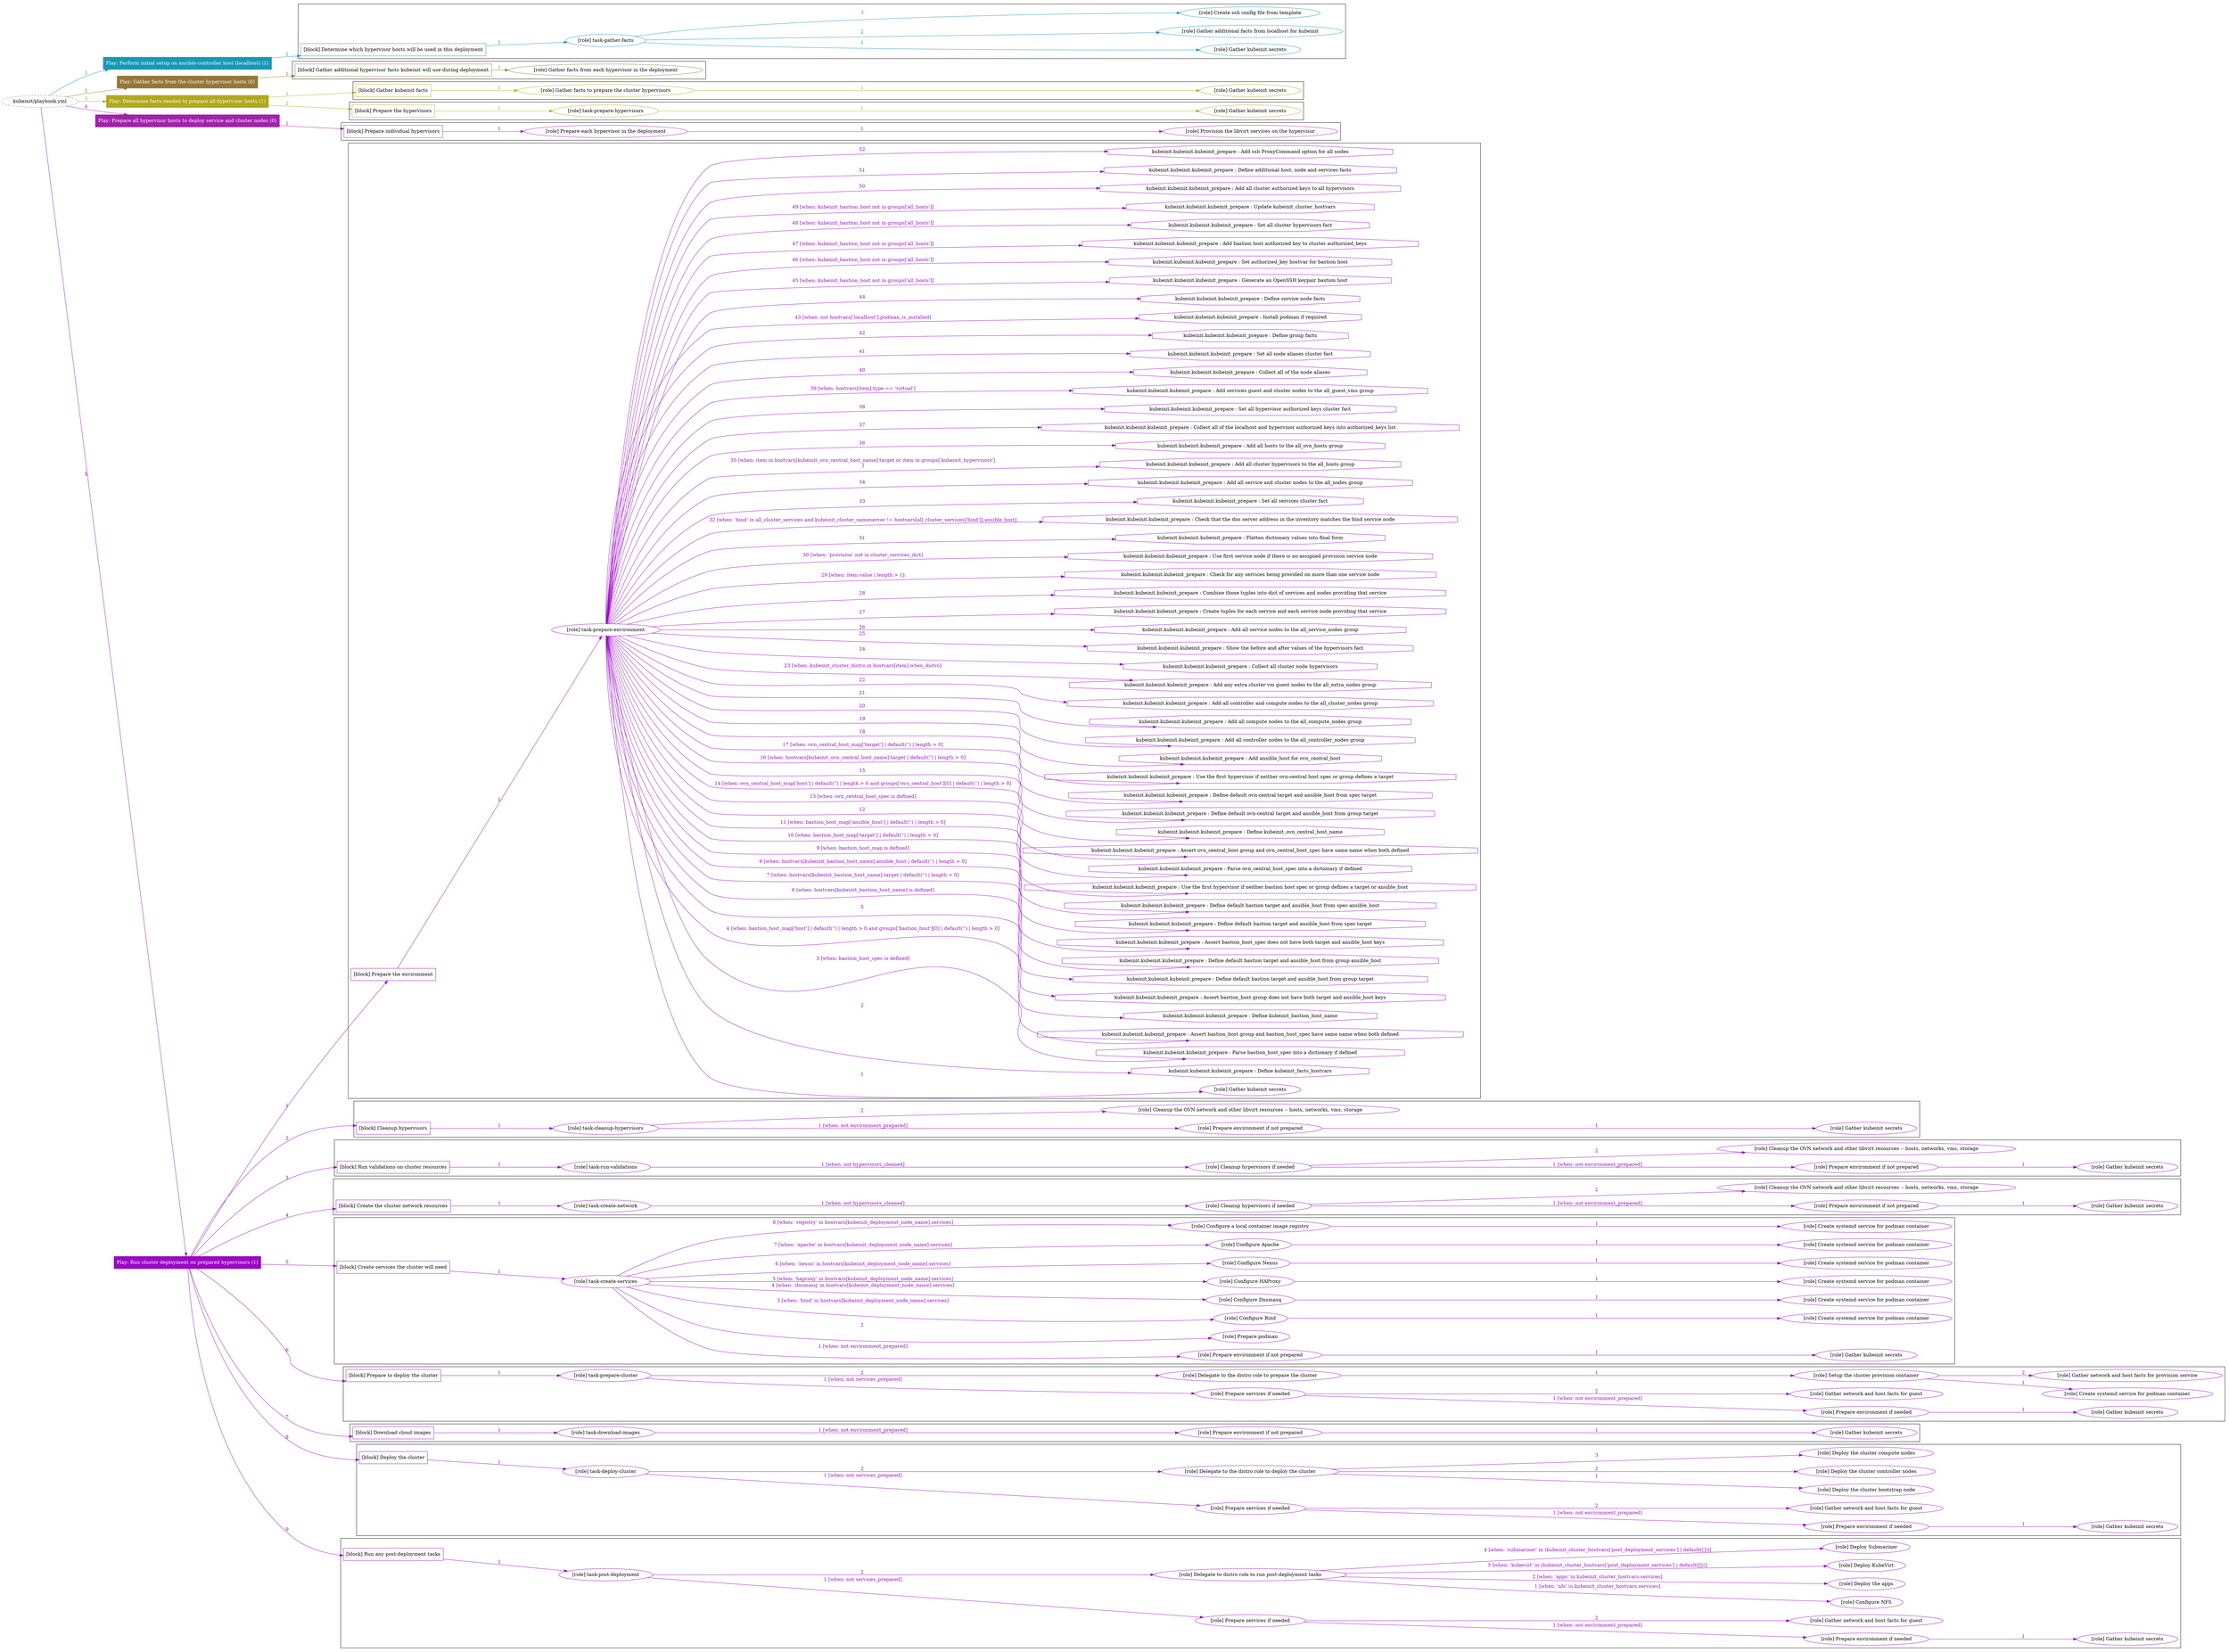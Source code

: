 digraph {
	graph [concentrate=true ordering=in rankdir=LR ratio=fill]
	edge [esep=5 sep=10]
	"kubeinit/playbook.yml" [URL="/home/runner/work/kubeinit/kubeinit/kubeinit/playbook.yml" id=playbook_789b2a62 style=dotted]
	"kubeinit/playbook.yml" -> play_33589c6e [label="1 " color="#1599b7" fontcolor="#1599b7" id=edge_14d521c6 labeltooltip="1 " tooltip="1 "]
	subgraph "Play: Perform initial setup on ansible-controller host (localhost) (1)" {
		play_33589c6e [label="Play: Perform initial setup on ansible-controller host (localhost) (1)" URL="/home/runner/work/kubeinit/kubeinit/kubeinit/playbook.yml" color="#1599b7" fontcolor="#ffffff" id=play_33589c6e shape=box style=filled tooltip=localhost]
		play_33589c6e -> block_47a87972 [label=1 color="#1599b7" fontcolor="#1599b7" id=edge_24805a71 labeltooltip=1 tooltip=1]
		subgraph cluster_block_47a87972 {
			block_47a87972 [label="[block] Determine which hypervisor hosts will be used in this deployment" URL="/home/runner/work/kubeinit/kubeinit/kubeinit/playbook.yml" color="#1599b7" id=block_47a87972 labeltooltip="Determine which hypervisor hosts will be used in this deployment" shape=box tooltip="Determine which hypervisor hosts will be used in this deployment"]
			block_47a87972 -> role_be71418b [label="1 " color="#1599b7" fontcolor="#1599b7" id=edge_6f2dd04b labeltooltip="1 " tooltip="1 "]
			subgraph "task-gather-facts" {
				role_be71418b [label="[role] task-gather-facts" URL="/home/runner/work/kubeinit/kubeinit/kubeinit/playbook.yml" color="#1599b7" id=role_be71418b tooltip="task-gather-facts"]
				role_be71418b -> role_8cf06abf [label="1 " color="#1599b7" fontcolor="#1599b7" id=edge_c35c0f20 labeltooltip="1 " tooltip="1 "]
				subgraph "Gather kubeinit secrets" {
					role_8cf06abf [label="[role] Gather kubeinit secrets" URL="/home/runner/.ansible/collections/ansible_collections/kubeinit/kubeinit/roles/kubeinit_prepare/tasks/build_hypervisors_group.yml" color="#1599b7" id=role_8cf06abf tooltip="Gather kubeinit secrets"]
				}
				role_be71418b -> role_959d98f6 [label="2 " color="#1599b7" fontcolor="#1599b7" id=edge_906720e9 labeltooltip="2 " tooltip="2 "]
				subgraph "Gather additional facts from localhost for kubeinit" {
					role_959d98f6 [label="[role] Gather additional facts from localhost for kubeinit" URL="/home/runner/.ansible/collections/ansible_collections/kubeinit/kubeinit/roles/kubeinit_prepare/tasks/build_hypervisors_group.yml" color="#1599b7" id=role_959d98f6 tooltip="Gather additional facts from localhost for kubeinit"]
				}
				role_be71418b -> role_d605cbc4 [label="3 " color="#1599b7" fontcolor="#1599b7" id=edge_fcb9d0f9 labeltooltip="3 " tooltip="3 "]
				subgraph "Create ssh config file from template" {
					role_d605cbc4 [label="[role] Create ssh config file from template" URL="/home/runner/.ansible/collections/ansible_collections/kubeinit/kubeinit/roles/kubeinit_prepare/tasks/build_hypervisors_group.yml" color="#1599b7" id=role_d605cbc4 tooltip="Create ssh config file from template"]
				}
			}
		}
	}
	"kubeinit/playbook.yml" -> play_7f00c274 [label="2 " color="#937839" fontcolor="#937839" id=edge_38379a15 labeltooltip="2 " tooltip="2 "]
	subgraph "Play: Gather facts from the cluster hypervisor hosts (0)" {
		play_7f00c274 [label="Play: Gather facts from the cluster hypervisor hosts (0)" URL="/home/runner/work/kubeinit/kubeinit/kubeinit/playbook.yml" color="#937839" fontcolor="#ffffff" id=play_7f00c274 shape=box style=filled tooltip="Play: Gather facts from the cluster hypervisor hosts (0)"]
		play_7f00c274 -> block_5950ccbc [label=1 color="#937839" fontcolor="#937839" id=edge_ab6219b6 labeltooltip=1 tooltip=1]
		subgraph cluster_block_5950ccbc {
			block_5950ccbc [label="[block] Gather additional hypervisor facts kubeinit will use during deployment" URL="/home/runner/work/kubeinit/kubeinit/kubeinit/playbook.yml" color="#937839" id=block_5950ccbc labeltooltip="Gather additional hypervisor facts kubeinit will use during deployment" shape=box tooltip="Gather additional hypervisor facts kubeinit will use during deployment"]
			block_5950ccbc -> role_d47779bf [label="1 " color="#937839" fontcolor="#937839" id=edge_ffabcea0 labeltooltip="1 " tooltip="1 "]
			subgraph "Gather facts from each hypervisor in the deployment" {
				role_d47779bf [label="[role] Gather facts from each hypervisor in the deployment" URL="/home/runner/work/kubeinit/kubeinit/kubeinit/playbook.yml" color="#937839" id=role_d47779bf tooltip="Gather facts from each hypervisor in the deployment"]
			}
		}
	}
	"kubeinit/playbook.yml" -> play_52012997 [label="3 " color="#b0a81c" fontcolor="#b0a81c" id=edge_1912c61e labeltooltip="3 " tooltip="3 "]
	subgraph "Play: Determine facts needed to prepare all hypervisor hosts (1)" {
		play_52012997 [label="Play: Determine facts needed to prepare all hypervisor hosts (1)" URL="/home/runner/work/kubeinit/kubeinit/kubeinit/playbook.yml" color="#b0a81c" fontcolor="#ffffff" id=play_52012997 shape=box style=filled tooltip=localhost]
		play_52012997 -> block_7dedf0fe [label=1 color="#b0a81c" fontcolor="#b0a81c" id=edge_4fefa4eb labeltooltip=1 tooltip=1]
		subgraph cluster_block_7dedf0fe {
			block_7dedf0fe [label="[block] Gather kubeinit facts" URL="/home/runner/work/kubeinit/kubeinit/kubeinit/playbook.yml" color="#b0a81c" id=block_7dedf0fe labeltooltip="Gather kubeinit facts" shape=box tooltip="Gather kubeinit facts"]
			block_7dedf0fe -> role_b629b172 [label="1 " color="#b0a81c" fontcolor="#b0a81c" id=edge_1f42eeea labeltooltip="1 " tooltip="1 "]
			subgraph "Gather facts to prepare the cluster hypervisors" {
				role_b629b172 [label="[role] Gather facts to prepare the cluster hypervisors" URL="/home/runner/work/kubeinit/kubeinit/kubeinit/playbook.yml" color="#b0a81c" id=role_b629b172 tooltip="Gather facts to prepare the cluster hypervisors"]
				role_b629b172 -> role_827609be [label="1 " color="#b0a81c" fontcolor="#b0a81c" id=edge_0f3b2bc8 labeltooltip="1 " tooltip="1 "]
				subgraph "Gather kubeinit secrets" {
					role_827609be [label="[role] Gather kubeinit secrets" URL="/home/runner/.ansible/collections/ansible_collections/kubeinit/kubeinit/roles/kubeinit_prepare/tasks/gather_kubeinit_facts.yml" color="#b0a81c" id=role_827609be tooltip="Gather kubeinit secrets"]
				}
			}
		}
		play_52012997 -> block_db6d6678 [label=2 color="#b0a81c" fontcolor="#b0a81c" id=edge_c528b8ed labeltooltip=2 tooltip=2]
		subgraph cluster_block_db6d6678 {
			block_db6d6678 [label="[block] Prepare the hypervisors" URL="/home/runner/work/kubeinit/kubeinit/kubeinit/playbook.yml" color="#b0a81c" id=block_db6d6678 labeltooltip="Prepare the hypervisors" shape=box tooltip="Prepare the hypervisors"]
			block_db6d6678 -> role_ec4a7fd7 [label="1 " color="#b0a81c" fontcolor="#b0a81c" id=edge_62130365 labeltooltip="1 " tooltip="1 "]
			subgraph "task-prepare-hypervisors" {
				role_ec4a7fd7 [label="[role] task-prepare-hypervisors" URL="/home/runner/work/kubeinit/kubeinit/kubeinit/playbook.yml" color="#b0a81c" id=role_ec4a7fd7 tooltip="task-prepare-hypervisors"]
				role_ec4a7fd7 -> role_dfe0fa52 [label="1 " color="#b0a81c" fontcolor="#b0a81c" id=edge_472c0a57 labeltooltip="1 " tooltip="1 "]
				subgraph "Gather kubeinit secrets" {
					role_dfe0fa52 [label="[role] Gather kubeinit secrets" URL="/home/runner/.ansible/collections/ansible_collections/kubeinit/kubeinit/roles/kubeinit_prepare/tasks/gather_kubeinit_facts.yml" color="#b0a81c" id=role_dfe0fa52 tooltip="Gather kubeinit secrets"]
				}
			}
		}
	}
	"kubeinit/playbook.yml" -> play_3b65fb16 [label="4 " color="#a122aa" fontcolor="#a122aa" id=edge_c118ae9e labeltooltip="4 " tooltip="4 "]
	subgraph "Play: Prepare all hypervisor hosts to deploy service and cluster nodes (0)" {
		play_3b65fb16 [label="Play: Prepare all hypervisor hosts to deploy service and cluster nodes (0)" URL="/home/runner/work/kubeinit/kubeinit/kubeinit/playbook.yml" color="#a122aa" fontcolor="#ffffff" id=play_3b65fb16 shape=box style=filled tooltip="Play: Prepare all hypervisor hosts to deploy service and cluster nodes (0)"]
		play_3b65fb16 -> block_1ea6c0eb [label=1 color="#a122aa" fontcolor="#a122aa" id=edge_c96b3553 labeltooltip=1 tooltip=1]
		subgraph cluster_block_1ea6c0eb {
			block_1ea6c0eb [label="[block] Prepare individual hypervisors" URL="/home/runner/work/kubeinit/kubeinit/kubeinit/playbook.yml" color="#a122aa" id=block_1ea6c0eb labeltooltip="Prepare individual hypervisors" shape=box tooltip="Prepare individual hypervisors"]
			block_1ea6c0eb -> role_ed3c73b1 [label="1 " color="#a122aa" fontcolor="#a122aa" id=edge_e364c235 labeltooltip="1 " tooltip="1 "]
			subgraph "Prepare each hypervisor in the deployment" {
				role_ed3c73b1 [label="[role] Prepare each hypervisor in the deployment" URL="/home/runner/work/kubeinit/kubeinit/kubeinit/playbook.yml" color="#a122aa" id=role_ed3c73b1 tooltip="Prepare each hypervisor in the deployment"]
				role_ed3c73b1 -> role_1b99e0a1 [label="1 " color="#a122aa" fontcolor="#a122aa" id=edge_c8634bef labeltooltip="1 " tooltip="1 "]
				subgraph "Provision the libvirt services on the hypervisor" {
					role_1b99e0a1 [label="[role] Provision the libvirt services on the hypervisor" URL="/home/runner/.ansible/collections/ansible_collections/kubeinit/kubeinit/roles/kubeinit_prepare/tasks/prepare_hypervisor.yml" color="#a122aa" id=role_1b99e0a1 tooltip="Provision the libvirt services on the hypervisor"]
				}
			}
		}
	}
	"kubeinit/playbook.yml" -> play_4d57079d [label="5 " color="#9a08c4" fontcolor="#9a08c4" id=edge_3acdabe4 labeltooltip="5 " tooltip="5 "]
	subgraph "Play: Run cluster deployment on prepared hypervisors (1)" {
		play_4d57079d [label="Play: Run cluster deployment on prepared hypervisors (1)" URL="/home/runner/work/kubeinit/kubeinit/kubeinit/playbook.yml" color="#9a08c4" fontcolor="#ffffff" id=play_4d57079d shape=box style=filled tooltip=localhost]
		play_4d57079d -> block_1b9504a1 [label=1 color="#9a08c4" fontcolor="#9a08c4" id=edge_ed96762f labeltooltip=1 tooltip=1]
		subgraph cluster_block_1b9504a1 {
			block_1b9504a1 [label="[block] Prepare the environment" URL="/home/runner/work/kubeinit/kubeinit/kubeinit/playbook.yml" color="#9a08c4" id=block_1b9504a1 labeltooltip="Prepare the environment" shape=box tooltip="Prepare the environment"]
			block_1b9504a1 -> role_5ec14e0b [label="1 " color="#9a08c4" fontcolor="#9a08c4" id=edge_5edcda11 labeltooltip="1 " tooltip="1 "]
			subgraph "task-prepare-environment" {
				role_5ec14e0b [label="[role] task-prepare-environment" URL="/home/runner/work/kubeinit/kubeinit/kubeinit/playbook.yml" color="#9a08c4" id=role_5ec14e0b tooltip="task-prepare-environment"]
				role_5ec14e0b -> role_15480548 [label="1 " color="#9a08c4" fontcolor="#9a08c4" id=edge_e3df0fe6 labeltooltip="1 " tooltip="1 "]
				subgraph "Gather kubeinit secrets" {
					role_15480548 [label="[role] Gather kubeinit secrets" URL="/home/runner/.ansible/collections/ansible_collections/kubeinit/kubeinit/roles/kubeinit_prepare/tasks/gather_kubeinit_facts.yml" color="#9a08c4" id=role_15480548 tooltip="Gather kubeinit secrets"]
				}
				task_9b430034 [label="kubeinit.kubeinit.kubeinit_prepare : Define kubeinit_facts_hostvars" URL="/home/runner/.ansible/collections/ansible_collections/kubeinit/kubeinit/roles/kubeinit_prepare/tasks/main.yml" color="#9a08c4" id=task_9b430034 shape=octagon tooltip="kubeinit.kubeinit.kubeinit_prepare : Define kubeinit_facts_hostvars"]
				role_5ec14e0b -> task_9b430034 [label="2 " color="#9a08c4" fontcolor="#9a08c4" id=edge_377d0ce4 labeltooltip="2 " tooltip="2 "]
				task_164318bc [label="kubeinit.kubeinit.kubeinit_prepare : Parse bastion_host_spec into a dictionary if defined" URL="/home/runner/.ansible/collections/ansible_collections/kubeinit/kubeinit/roles/kubeinit_prepare/tasks/main.yml" color="#9a08c4" id=task_164318bc shape=octagon tooltip="kubeinit.kubeinit.kubeinit_prepare : Parse bastion_host_spec into a dictionary if defined"]
				role_5ec14e0b -> task_164318bc [label="3 [when: bastion_host_spec is defined]" color="#9a08c4" fontcolor="#9a08c4" id=edge_e20295e6 labeltooltip="3 [when: bastion_host_spec is defined]" tooltip="3 [when: bastion_host_spec is defined]"]
				task_fd86f9ad [label="kubeinit.kubeinit.kubeinit_prepare : Assert bastion_host group and bastion_host_spec have same name when both defined" URL="/home/runner/.ansible/collections/ansible_collections/kubeinit/kubeinit/roles/kubeinit_prepare/tasks/main.yml" color="#9a08c4" id=task_fd86f9ad shape=octagon tooltip="kubeinit.kubeinit.kubeinit_prepare : Assert bastion_host group and bastion_host_spec have same name when both defined"]
				role_5ec14e0b -> task_fd86f9ad [label="4 [when: bastion_host_map['host'] | default('') | length > 0 and groups['bastion_host'][0] | default('') | length > 0]" color="#9a08c4" fontcolor="#9a08c4" id=edge_9a5700ab labeltooltip="4 [when: bastion_host_map['host'] | default('') | length > 0 and groups['bastion_host'][0] | default('') | length > 0]" tooltip="4 [when: bastion_host_map['host'] | default('') | length > 0 and groups['bastion_host'][0] | default('') | length > 0]"]
				task_30d4d5cc [label="kubeinit.kubeinit.kubeinit_prepare : Define kubeinit_bastion_host_name" URL="/home/runner/.ansible/collections/ansible_collections/kubeinit/kubeinit/roles/kubeinit_prepare/tasks/main.yml" color="#9a08c4" id=task_30d4d5cc shape=octagon tooltip="kubeinit.kubeinit.kubeinit_prepare : Define kubeinit_bastion_host_name"]
				role_5ec14e0b -> task_30d4d5cc [label="5 " color="#9a08c4" fontcolor="#9a08c4" id=edge_203e4b6e labeltooltip="5 " tooltip="5 "]
				task_a4d9bedb [label="kubeinit.kubeinit.kubeinit_prepare : Assert bastion_host group does not have both target and ansible_host keys" URL="/home/runner/.ansible/collections/ansible_collections/kubeinit/kubeinit/roles/kubeinit_prepare/tasks/main.yml" color="#9a08c4" id=task_a4d9bedb shape=octagon tooltip="kubeinit.kubeinit.kubeinit_prepare : Assert bastion_host group does not have both target and ansible_host keys"]
				role_5ec14e0b -> task_a4d9bedb [label="6 [when: hostvars[kubeinit_bastion_host_name] is defined]" color="#9a08c4" fontcolor="#9a08c4" id=edge_e204c56f labeltooltip="6 [when: hostvars[kubeinit_bastion_host_name] is defined]" tooltip="6 [when: hostvars[kubeinit_bastion_host_name] is defined]"]
				task_a270376e [label="kubeinit.kubeinit.kubeinit_prepare : Define default bastion target and ansible_host from group target" URL="/home/runner/.ansible/collections/ansible_collections/kubeinit/kubeinit/roles/kubeinit_prepare/tasks/main.yml" color="#9a08c4" id=task_a270376e shape=octagon tooltip="kubeinit.kubeinit.kubeinit_prepare : Define default bastion target and ansible_host from group target"]
				role_5ec14e0b -> task_a270376e [label="7 [when: hostvars[kubeinit_bastion_host_name].target | default('') | length > 0]" color="#9a08c4" fontcolor="#9a08c4" id=edge_cf2d0d42 labeltooltip="7 [when: hostvars[kubeinit_bastion_host_name].target | default('') | length > 0]" tooltip="7 [when: hostvars[kubeinit_bastion_host_name].target | default('') | length > 0]"]
				task_8493a7e3 [label="kubeinit.kubeinit.kubeinit_prepare : Define default bastion target and ansible_host from group ansible_host" URL="/home/runner/.ansible/collections/ansible_collections/kubeinit/kubeinit/roles/kubeinit_prepare/tasks/main.yml" color="#9a08c4" id=task_8493a7e3 shape=octagon tooltip="kubeinit.kubeinit.kubeinit_prepare : Define default bastion target and ansible_host from group ansible_host"]
				role_5ec14e0b -> task_8493a7e3 [label="8 [when: hostvars[kubeinit_bastion_host_name].ansible_host | default('') | length > 0]" color="#9a08c4" fontcolor="#9a08c4" id=edge_7c72e391 labeltooltip="8 [when: hostvars[kubeinit_bastion_host_name].ansible_host | default('') | length > 0]" tooltip="8 [when: hostvars[kubeinit_bastion_host_name].ansible_host | default('') | length > 0]"]
				task_9295987d [label="kubeinit.kubeinit.kubeinit_prepare : Assert bastion_host_spec does not have both target and ansible_host keys" URL="/home/runner/.ansible/collections/ansible_collections/kubeinit/kubeinit/roles/kubeinit_prepare/tasks/main.yml" color="#9a08c4" id=task_9295987d shape=octagon tooltip="kubeinit.kubeinit.kubeinit_prepare : Assert bastion_host_spec does not have both target and ansible_host keys"]
				role_5ec14e0b -> task_9295987d [label="9 [when: bastion_host_map is defined]" color="#9a08c4" fontcolor="#9a08c4" id=edge_8feee8de labeltooltip="9 [when: bastion_host_map is defined]" tooltip="9 [when: bastion_host_map is defined]"]
				task_08fee5d3 [label="kubeinit.kubeinit.kubeinit_prepare : Define default bastion target and ansible_host from spec target" URL="/home/runner/.ansible/collections/ansible_collections/kubeinit/kubeinit/roles/kubeinit_prepare/tasks/main.yml" color="#9a08c4" id=task_08fee5d3 shape=octagon tooltip="kubeinit.kubeinit.kubeinit_prepare : Define default bastion target and ansible_host from spec target"]
				role_5ec14e0b -> task_08fee5d3 [label="10 [when: bastion_host_map['target'] | default('') | length > 0]" color="#9a08c4" fontcolor="#9a08c4" id=edge_500cce42 labeltooltip="10 [when: bastion_host_map['target'] | default('') | length > 0]" tooltip="10 [when: bastion_host_map['target'] | default('') | length > 0]"]
				task_96c9e948 [label="kubeinit.kubeinit.kubeinit_prepare : Define default bastion target and ansible_host from spec ansible_host" URL="/home/runner/.ansible/collections/ansible_collections/kubeinit/kubeinit/roles/kubeinit_prepare/tasks/main.yml" color="#9a08c4" id=task_96c9e948 shape=octagon tooltip="kubeinit.kubeinit.kubeinit_prepare : Define default bastion target and ansible_host from spec ansible_host"]
				role_5ec14e0b -> task_96c9e948 [label="11 [when: bastion_host_map['ansible_host'] | default('') | length > 0]" color="#9a08c4" fontcolor="#9a08c4" id=edge_4d9c609a labeltooltip="11 [when: bastion_host_map['ansible_host'] | default('') | length > 0]" tooltip="11 [when: bastion_host_map['ansible_host'] | default('') | length > 0]"]
				task_6791e8de [label="kubeinit.kubeinit.kubeinit_prepare : Use the first hypervisor if neither bastion host spec or group defines a target or ansible_host" URL="/home/runner/.ansible/collections/ansible_collections/kubeinit/kubeinit/roles/kubeinit_prepare/tasks/main.yml" color="#9a08c4" id=task_6791e8de shape=octagon tooltip="kubeinit.kubeinit.kubeinit_prepare : Use the first hypervisor if neither bastion host spec or group defines a target or ansible_host"]
				role_5ec14e0b -> task_6791e8de [label="12 " color="#9a08c4" fontcolor="#9a08c4" id=edge_a3b7676d labeltooltip="12 " tooltip="12 "]
				task_abae04b2 [label="kubeinit.kubeinit.kubeinit_prepare : Parse ovn_central_host_spec into a dictionary if defined" URL="/home/runner/.ansible/collections/ansible_collections/kubeinit/kubeinit/roles/kubeinit_prepare/tasks/main.yml" color="#9a08c4" id=task_abae04b2 shape=octagon tooltip="kubeinit.kubeinit.kubeinit_prepare : Parse ovn_central_host_spec into a dictionary if defined"]
				role_5ec14e0b -> task_abae04b2 [label="13 [when: ovn_central_host_spec is defined]" color="#9a08c4" fontcolor="#9a08c4" id=edge_887f8658 labeltooltip="13 [when: ovn_central_host_spec is defined]" tooltip="13 [when: ovn_central_host_spec is defined]"]
				task_8df4c027 [label="kubeinit.kubeinit.kubeinit_prepare : Assert ovn_central_host group and ovn_central_host_spec have same name when both defined" URL="/home/runner/.ansible/collections/ansible_collections/kubeinit/kubeinit/roles/kubeinit_prepare/tasks/main.yml" color="#9a08c4" id=task_8df4c027 shape=octagon tooltip="kubeinit.kubeinit.kubeinit_prepare : Assert ovn_central_host group and ovn_central_host_spec have same name when both defined"]
				role_5ec14e0b -> task_8df4c027 [label="14 [when: ovn_central_host_map['host'] | default('') | length > 0 and groups['ovn_central_host'][0] | default('') | length > 0]" color="#9a08c4" fontcolor="#9a08c4" id=edge_4d60fb3c labeltooltip="14 [when: ovn_central_host_map['host'] | default('') | length > 0 and groups['ovn_central_host'][0] | default('') | length > 0]" tooltip="14 [when: ovn_central_host_map['host'] | default('') | length > 0 and groups['ovn_central_host'][0] | default('') | length > 0]"]
				task_70ab0e96 [label="kubeinit.kubeinit.kubeinit_prepare : Define kubeinit_ovn_central_host_name" URL="/home/runner/.ansible/collections/ansible_collections/kubeinit/kubeinit/roles/kubeinit_prepare/tasks/main.yml" color="#9a08c4" id=task_70ab0e96 shape=octagon tooltip="kubeinit.kubeinit.kubeinit_prepare : Define kubeinit_ovn_central_host_name"]
				role_5ec14e0b -> task_70ab0e96 [label="15 " color="#9a08c4" fontcolor="#9a08c4" id=edge_adc58e2c labeltooltip="15 " tooltip="15 "]
				task_0920acaf [label="kubeinit.kubeinit.kubeinit_prepare : Define default ovn-central target and ansible_host from group target" URL="/home/runner/.ansible/collections/ansible_collections/kubeinit/kubeinit/roles/kubeinit_prepare/tasks/main.yml" color="#9a08c4" id=task_0920acaf shape=octagon tooltip="kubeinit.kubeinit.kubeinit_prepare : Define default ovn-central target and ansible_host from group target"]
				role_5ec14e0b -> task_0920acaf [label="16 [when: hostvars[kubeinit_ovn_central_host_name].target | default('') | length > 0]" color="#9a08c4" fontcolor="#9a08c4" id=edge_5d3482db labeltooltip="16 [when: hostvars[kubeinit_ovn_central_host_name].target | default('') | length > 0]" tooltip="16 [when: hostvars[kubeinit_ovn_central_host_name].target | default('') | length > 0]"]
				task_c4c146bb [label="kubeinit.kubeinit.kubeinit_prepare : Define default ovn-central target and ansible_host from spec target" URL="/home/runner/.ansible/collections/ansible_collections/kubeinit/kubeinit/roles/kubeinit_prepare/tasks/main.yml" color="#9a08c4" id=task_c4c146bb shape=octagon tooltip="kubeinit.kubeinit.kubeinit_prepare : Define default ovn-central target and ansible_host from spec target"]
				role_5ec14e0b -> task_c4c146bb [label="17 [when: ovn_central_host_map['target'] | default('') | length > 0]" color="#9a08c4" fontcolor="#9a08c4" id=edge_6f562d12 labeltooltip="17 [when: ovn_central_host_map['target'] | default('') | length > 0]" tooltip="17 [when: ovn_central_host_map['target'] | default('') | length > 0]"]
				task_dcb72582 [label="kubeinit.kubeinit.kubeinit_prepare : Use the first hypervisor if neither ovn-central host spec or group defines a target" URL="/home/runner/.ansible/collections/ansible_collections/kubeinit/kubeinit/roles/kubeinit_prepare/tasks/main.yml" color="#9a08c4" id=task_dcb72582 shape=octagon tooltip="kubeinit.kubeinit.kubeinit_prepare : Use the first hypervisor if neither ovn-central host spec or group defines a target"]
				role_5ec14e0b -> task_dcb72582 [label="18 " color="#9a08c4" fontcolor="#9a08c4" id=edge_601a348c labeltooltip="18 " tooltip="18 "]
				task_60ad2c89 [label="kubeinit.kubeinit.kubeinit_prepare : Add ansible_host for ovn_central_host" URL="/home/runner/.ansible/collections/ansible_collections/kubeinit/kubeinit/roles/kubeinit_prepare/tasks/main.yml" color="#9a08c4" id=task_60ad2c89 shape=octagon tooltip="kubeinit.kubeinit.kubeinit_prepare : Add ansible_host for ovn_central_host"]
				role_5ec14e0b -> task_60ad2c89 [label="19 " color="#9a08c4" fontcolor="#9a08c4" id=edge_9784b51f labeltooltip="19 " tooltip="19 "]
				task_d7e85104 [label="kubeinit.kubeinit.kubeinit_prepare : Add all controller nodes to the all_controller_nodes group" URL="/home/runner/.ansible/collections/ansible_collections/kubeinit/kubeinit/roles/kubeinit_prepare/tasks/prepare_groups.yml" color="#9a08c4" id=task_d7e85104 shape=octagon tooltip="kubeinit.kubeinit.kubeinit_prepare : Add all controller nodes to the all_controller_nodes group"]
				role_5ec14e0b -> task_d7e85104 [label="20 " color="#9a08c4" fontcolor="#9a08c4" id=edge_f4f9b56f labeltooltip="20 " tooltip="20 "]
				task_eebab494 [label="kubeinit.kubeinit.kubeinit_prepare : Add all compute nodes to the all_compute_nodes group" URL="/home/runner/.ansible/collections/ansible_collections/kubeinit/kubeinit/roles/kubeinit_prepare/tasks/prepare_groups.yml" color="#9a08c4" id=task_eebab494 shape=octagon tooltip="kubeinit.kubeinit.kubeinit_prepare : Add all compute nodes to the all_compute_nodes group"]
				role_5ec14e0b -> task_eebab494 [label="21 " color="#9a08c4" fontcolor="#9a08c4" id=edge_fd981450 labeltooltip="21 " tooltip="21 "]
				task_615e9168 [label="kubeinit.kubeinit.kubeinit_prepare : Add all controller and compute nodes to the all_cluster_nodes group" URL="/home/runner/.ansible/collections/ansible_collections/kubeinit/kubeinit/roles/kubeinit_prepare/tasks/prepare_groups.yml" color="#9a08c4" id=task_615e9168 shape=octagon tooltip="kubeinit.kubeinit.kubeinit_prepare : Add all controller and compute nodes to the all_cluster_nodes group"]
				role_5ec14e0b -> task_615e9168 [label="22 " color="#9a08c4" fontcolor="#9a08c4" id=edge_d71bee30 labeltooltip="22 " tooltip="22 "]
				task_b79823d4 [label="kubeinit.kubeinit.kubeinit_prepare : Add any extra cluster vm guest nodes to the all_extra_nodes group" URL="/home/runner/.ansible/collections/ansible_collections/kubeinit/kubeinit/roles/kubeinit_prepare/tasks/prepare_groups.yml" color="#9a08c4" id=task_b79823d4 shape=octagon tooltip="kubeinit.kubeinit.kubeinit_prepare : Add any extra cluster vm guest nodes to the all_extra_nodes group"]
				role_5ec14e0b -> task_b79823d4 [label="23 [when: kubeinit_cluster_distro in hostvars[item].when_distro]" color="#9a08c4" fontcolor="#9a08c4" id=edge_999d1d9d labeltooltip="23 [when: kubeinit_cluster_distro in hostvars[item].when_distro]" tooltip="23 [when: kubeinit_cluster_distro in hostvars[item].when_distro]"]
				task_a7ad01c5 [label="kubeinit.kubeinit.kubeinit_prepare : Collect all cluster node hypervisors" URL="/home/runner/.ansible/collections/ansible_collections/kubeinit/kubeinit/roles/kubeinit_prepare/tasks/prepare_groups.yml" color="#9a08c4" id=task_a7ad01c5 shape=octagon tooltip="kubeinit.kubeinit.kubeinit_prepare : Collect all cluster node hypervisors"]
				role_5ec14e0b -> task_a7ad01c5 [label="24 " color="#9a08c4" fontcolor="#9a08c4" id=edge_6a2e4060 labeltooltip="24 " tooltip="24 "]
				task_f487eefc [label="kubeinit.kubeinit.kubeinit_prepare : Show the before and after values of the hypervisors fact" URL="/home/runner/.ansible/collections/ansible_collections/kubeinit/kubeinit/roles/kubeinit_prepare/tasks/prepare_groups.yml" color="#9a08c4" id=task_f487eefc shape=octagon tooltip="kubeinit.kubeinit.kubeinit_prepare : Show the before and after values of the hypervisors fact"]
				role_5ec14e0b -> task_f487eefc [label="25 " color="#9a08c4" fontcolor="#9a08c4" id=edge_a2c68ac7 labeltooltip="25 " tooltip="25 "]
				task_8932bb50 [label="kubeinit.kubeinit.kubeinit_prepare : Add all service nodes to the all_service_nodes group" URL="/home/runner/.ansible/collections/ansible_collections/kubeinit/kubeinit/roles/kubeinit_prepare/tasks/prepare_groups.yml" color="#9a08c4" id=task_8932bb50 shape=octagon tooltip="kubeinit.kubeinit.kubeinit_prepare : Add all service nodes to the all_service_nodes group"]
				role_5ec14e0b -> task_8932bb50 [label="26 " color="#9a08c4" fontcolor="#9a08c4" id=edge_46cd0dd7 labeltooltip="26 " tooltip="26 "]
				task_37b44dfd [label="kubeinit.kubeinit.kubeinit_prepare : Create tuples for each service and each service node providing that service" URL="/home/runner/.ansible/collections/ansible_collections/kubeinit/kubeinit/roles/kubeinit_prepare/tasks/prepare_groups.yml" color="#9a08c4" id=task_37b44dfd shape=octagon tooltip="kubeinit.kubeinit.kubeinit_prepare : Create tuples for each service and each service node providing that service"]
				role_5ec14e0b -> task_37b44dfd [label="27 " color="#9a08c4" fontcolor="#9a08c4" id=edge_638682ff labeltooltip="27 " tooltip="27 "]
				task_ca1981b3 [label="kubeinit.kubeinit.kubeinit_prepare : Combine those tuples into dict of services and nodes providing that service" URL="/home/runner/.ansible/collections/ansible_collections/kubeinit/kubeinit/roles/kubeinit_prepare/tasks/prepare_groups.yml" color="#9a08c4" id=task_ca1981b3 shape=octagon tooltip="kubeinit.kubeinit.kubeinit_prepare : Combine those tuples into dict of services and nodes providing that service"]
				role_5ec14e0b -> task_ca1981b3 [label="28 " color="#9a08c4" fontcolor="#9a08c4" id=edge_f9d29950 labeltooltip="28 " tooltip="28 "]
				task_6feca657 [label="kubeinit.kubeinit.kubeinit_prepare : Check for any services being provided on more than one service node" URL="/home/runner/.ansible/collections/ansible_collections/kubeinit/kubeinit/roles/kubeinit_prepare/tasks/prepare_groups.yml" color="#9a08c4" id=task_6feca657 shape=octagon tooltip="kubeinit.kubeinit.kubeinit_prepare : Check for any services being provided on more than one service node"]
				role_5ec14e0b -> task_6feca657 [label="29 [when: item.value | length > 1]" color="#9a08c4" fontcolor="#9a08c4" id=edge_bc952f0b labeltooltip="29 [when: item.value | length > 1]" tooltip="29 [when: item.value | length > 1]"]
				task_faacd9ed [label="kubeinit.kubeinit.kubeinit_prepare : Use first service node if there is no assigned provision service node" URL="/home/runner/.ansible/collections/ansible_collections/kubeinit/kubeinit/roles/kubeinit_prepare/tasks/prepare_groups.yml" color="#9a08c4" id=task_faacd9ed shape=octagon tooltip="kubeinit.kubeinit.kubeinit_prepare : Use first service node if there is no assigned provision service node"]
				role_5ec14e0b -> task_faacd9ed [label="30 [when: 'provision' not in cluster_services_dict]" color="#9a08c4" fontcolor="#9a08c4" id=edge_38358a56 labeltooltip="30 [when: 'provision' not in cluster_services_dict]" tooltip="30 [when: 'provision' not in cluster_services_dict]"]
				task_7af7f883 [label="kubeinit.kubeinit.kubeinit_prepare : Flatten dictionary values into final form" URL="/home/runner/.ansible/collections/ansible_collections/kubeinit/kubeinit/roles/kubeinit_prepare/tasks/prepare_groups.yml" color="#9a08c4" id=task_7af7f883 shape=octagon tooltip="kubeinit.kubeinit.kubeinit_prepare : Flatten dictionary values into final form"]
				role_5ec14e0b -> task_7af7f883 [label="31 " color="#9a08c4" fontcolor="#9a08c4" id=edge_4f9e9a70 labeltooltip="31 " tooltip="31 "]
				task_ee6cacd8 [label="kubeinit.kubeinit.kubeinit_prepare : Check that the dns server address in the inventory matches the bind service node" URL="/home/runner/.ansible/collections/ansible_collections/kubeinit/kubeinit/roles/kubeinit_prepare/tasks/prepare_groups.yml" color="#9a08c4" id=task_ee6cacd8 shape=octagon tooltip="kubeinit.kubeinit.kubeinit_prepare : Check that the dns server address in the inventory matches the bind service node"]
				role_5ec14e0b -> task_ee6cacd8 [label="32 [when: 'bind' in all_cluster_services and kubeinit_cluster_nameserver != hostvars[all_cluster_services['bind']].ansible_host]" color="#9a08c4" fontcolor="#9a08c4" id=edge_cd1ed594 labeltooltip="32 [when: 'bind' in all_cluster_services and kubeinit_cluster_nameserver != hostvars[all_cluster_services['bind']].ansible_host]" tooltip="32 [when: 'bind' in all_cluster_services and kubeinit_cluster_nameserver != hostvars[all_cluster_services['bind']].ansible_host]"]
				task_090819e8 [label="kubeinit.kubeinit.kubeinit_prepare : Set all services cluster fact" URL="/home/runner/.ansible/collections/ansible_collections/kubeinit/kubeinit/roles/kubeinit_prepare/tasks/prepare_groups.yml" color="#9a08c4" id=task_090819e8 shape=octagon tooltip="kubeinit.kubeinit.kubeinit_prepare : Set all services cluster fact"]
				role_5ec14e0b -> task_090819e8 [label="33 " color="#9a08c4" fontcolor="#9a08c4" id=edge_22682a2e labeltooltip="33 " tooltip="33 "]
				task_90c854a9 [label="kubeinit.kubeinit.kubeinit_prepare : Add all service and cluster nodes to the all_nodes group" URL="/home/runner/.ansible/collections/ansible_collections/kubeinit/kubeinit/roles/kubeinit_prepare/tasks/prepare_groups.yml" color="#9a08c4" id=task_90c854a9 shape=octagon tooltip="kubeinit.kubeinit.kubeinit_prepare : Add all service and cluster nodes to the all_nodes group"]
				role_5ec14e0b -> task_90c854a9 [label="34 " color="#9a08c4" fontcolor="#9a08c4" id=edge_936457b3 labeltooltip="34 " tooltip="34 "]
				task_1c24f4f5 [label="kubeinit.kubeinit.kubeinit_prepare : Add all cluster hypervisors to the all_hosts group" URL="/home/runner/.ansible/collections/ansible_collections/kubeinit/kubeinit/roles/kubeinit_prepare/tasks/prepare_groups.yml" color="#9a08c4" id=task_1c24f4f5 shape=octagon tooltip="kubeinit.kubeinit.kubeinit_prepare : Add all cluster hypervisors to the all_hosts group"]
				role_5ec14e0b -> task_1c24f4f5 [label="35 [when: item in hostvars[kubeinit_ovn_central_host_name].target or item in groups['kubeinit_hypervisors']
]" color="#9a08c4" fontcolor="#9a08c4" id=edge_ce4e08b4 labeltooltip="35 [when: item in hostvars[kubeinit_ovn_central_host_name].target or item in groups['kubeinit_hypervisors']
]" tooltip="35 [when: item in hostvars[kubeinit_ovn_central_host_name].target or item in groups['kubeinit_hypervisors']
]"]
				task_38306ef4 [label="kubeinit.kubeinit.kubeinit_prepare : Add all hosts to the all_ovn_hosts group" URL="/home/runner/.ansible/collections/ansible_collections/kubeinit/kubeinit/roles/kubeinit_prepare/tasks/prepare_groups.yml" color="#9a08c4" id=task_38306ef4 shape=octagon tooltip="kubeinit.kubeinit.kubeinit_prepare : Add all hosts to the all_ovn_hosts group"]
				role_5ec14e0b -> task_38306ef4 [label="36 " color="#9a08c4" fontcolor="#9a08c4" id=edge_64382883 labeltooltip="36 " tooltip="36 "]
				task_ff2695f2 [label="kubeinit.kubeinit.kubeinit_prepare : Collect all of the localhost and hypervisor authorized keys into authorized_keys list" URL="/home/runner/.ansible/collections/ansible_collections/kubeinit/kubeinit/roles/kubeinit_prepare/tasks/prepare_groups.yml" color="#9a08c4" id=task_ff2695f2 shape=octagon tooltip="kubeinit.kubeinit.kubeinit_prepare : Collect all of the localhost and hypervisor authorized keys into authorized_keys list"]
				role_5ec14e0b -> task_ff2695f2 [label="37 " color="#9a08c4" fontcolor="#9a08c4" id=edge_4129c40e labeltooltip="37 " tooltip="37 "]
				task_93878d0e [label="kubeinit.kubeinit.kubeinit_prepare : Set all hypervisor authorized keys cluster fact" URL="/home/runner/.ansible/collections/ansible_collections/kubeinit/kubeinit/roles/kubeinit_prepare/tasks/prepare_groups.yml" color="#9a08c4" id=task_93878d0e shape=octagon tooltip="kubeinit.kubeinit.kubeinit_prepare : Set all hypervisor authorized keys cluster fact"]
				role_5ec14e0b -> task_93878d0e [label="38 " color="#9a08c4" fontcolor="#9a08c4" id=edge_8dc42267 labeltooltip="38 " tooltip="38 "]
				task_5d1813b2 [label="kubeinit.kubeinit.kubeinit_prepare : Add services guest and cluster nodes to the all_guest_vms group" URL="/home/runner/.ansible/collections/ansible_collections/kubeinit/kubeinit/roles/kubeinit_prepare/tasks/prepare_groups.yml" color="#9a08c4" id=task_5d1813b2 shape=octagon tooltip="kubeinit.kubeinit.kubeinit_prepare : Add services guest and cluster nodes to the all_guest_vms group"]
				role_5ec14e0b -> task_5d1813b2 [label="39 [when: hostvars[item].type == 'virtual']" color="#9a08c4" fontcolor="#9a08c4" id=edge_96660cfe labeltooltip="39 [when: hostvars[item].type == 'virtual']" tooltip="39 [when: hostvars[item].type == 'virtual']"]
				task_108246ad [label="kubeinit.kubeinit.kubeinit_prepare : Collect all of the node aliases" URL="/home/runner/.ansible/collections/ansible_collections/kubeinit/kubeinit/roles/kubeinit_prepare/tasks/prepare_groups.yml" color="#9a08c4" id=task_108246ad shape=octagon tooltip="kubeinit.kubeinit.kubeinit_prepare : Collect all of the node aliases"]
				role_5ec14e0b -> task_108246ad [label="40 " color="#9a08c4" fontcolor="#9a08c4" id=edge_864b4160 labeltooltip="40 " tooltip="40 "]
				task_170672a9 [label="kubeinit.kubeinit.kubeinit_prepare : Set all node aliases cluster fact" URL="/home/runner/.ansible/collections/ansible_collections/kubeinit/kubeinit/roles/kubeinit_prepare/tasks/prepare_groups.yml" color="#9a08c4" id=task_170672a9 shape=octagon tooltip="kubeinit.kubeinit.kubeinit_prepare : Set all node aliases cluster fact"]
				role_5ec14e0b -> task_170672a9 [label="41 " color="#9a08c4" fontcolor="#9a08c4" id=edge_90ee668a labeltooltip="41 " tooltip="41 "]
				task_b48a1c77 [label="kubeinit.kubeinit.kubeinit_prepare : Define group facts" URL="/home/runner/.ansible/collections/ansible_collections/kubeinit/kubeinit/roles/kubeinit_prepare/tasks/main.yml" color="#9a08c4" id=task_b48a1c77 shape=octagon tooltip="kubeinit.kubeinit.kubeinit_prepare : Define group facts"]
				role_5ec14e0b -> task_b48a1c77 [label="42 " color="#9a08c4" fontcolor="#9a08c4" id=edge_57137fdc labeltooltip="42 " tooltip="42 "]
				task_df2a5435 [label="kubeinit.kubeinit.kubeinit_prepare : Install podman if required" URL="/home/runner/.ansible/collections/ansible_collections/kubeinit/kubeinit/roles/kubeinit_prepare/tasks/main.yml" color="#9a08c4" id=task_df2a5435 shape=octagon tooltip="kubeinit.kubeinit.kubeinit_prepare : Install podman if required"]
				role_5ec14e0b -> task_df2a5435 [label="43 [when: not hostvars['localhost'].podman_is_installed]" color="#9a08c4" fontcolor="#9a08c4" id=edge_43b4e158 labeltooltip="43 [when: not hostvars['localhost'].podman_is_installed]" tooltip="43 [when: not hostvars['localhost'].podman_is_installed]"]
				task_30560110 [label="kubeinit.kubeinit.kubeinit_prepare : Define service node facts" URL="/home/runner/.ansible/collections/ansible_collections/kubeinit/kubeinit/roles/kubeinit_prepare/tasks/main.yml" color="#9a08c4" id=task_30560110 shape=octagon tooltip="kubeinit.kubeinit.kubeinit_prepare : Define service node facts"]
				role_5ec14e0b -> task_30560110 [label="44 " color="#9a08c4" fontcolor="#9a08c4" id=edge_4622b31e labeltooltip="44 " tooltip="44 "]
				task_7251192d [label="kubeinit.kubeinit.kubeinit_prepare : Generate an OpenSSH keypair bastion host" URL="/home/runner/.ansible/collections/ansible_collections/kubeinit/kubeinit/roles/kubeinit_prepare/tasks/main.yml" color="#9a08c4" id=task_7251192d shape=octagon tooltip="kubeinit.kubeinit.kubeinit_prepare : Generate an OpenSSH keypair bastion host"]
				role_5ec14e0b -> task_7251192d [label="45 [when: kubeinit_bastion_host not in groups['all_hosts']]" color="#9a08c4" fontcolor="#9a08c4" id=edge_50260e2d labeltooltip="45 [when: kubeinit_bastion_host not in groups['all_hosts']]" tooltip="45 [when: kubeinit_bastion_host not in groups['all_hosts']]"]
				task_ab92481a [label="kubeinit.kubeinit.kubeinit_prepare : Set authorized_key hostvar for bastion host" URL="/home/runner/.ansible/collections/ansible_collections/kubeinit/kubeinit/roles/kubeinit_prepare/tasks/main.yml" color="#9a08c4" id=task_ab92481a shape=octagon tooltip="kubeinit.kubeinit.kubeinit_prepare : Set authorized_key hostvar for bastion host"]
				role_5ec14e0b -> task_ab92481a [label="46 [when: kubeinit_bastion_host not in groups['all_hosts']]" color="#9a08c4" fontcolor="#9a08c4" id=edge_1aa9c085 labeltooltip="46 [when: kubeinit_bastion_host not in groups['all_hosts']]" tooltip="46 [when: kubeinit_bastion_host not in groups['all_hosts']]"]
				task_520bd8e1 [label="kubeinit.kubeinit.kubeinit_prepare : Add bastion host authorized key to cluster authorized_keys" URL="/home/runner/.ansible/collections/ansible_collections/kubeinit/kubeinit/roles/kubeinit_prepare/tasks/main.yml" color="#9a08c4" id=task_520bd8e1 shape=octagon tooltip="kubeinit.kubeinit.kubeinit_prepare : Add bastion host authorized key to cluster authorized_keys"]
				role_5ec14e0b -> task_520bd8e1 [label="47 [when: kubeinit_bastion_host not in groups['all_hosts']]" color="#9a08c4" fontcolor="#9a08c4" id=edge_470719dd labeltooltip="47 [when: kubeinit_bastion_host not in groups['all_hosts']]" tooltip="47 [when: kubeinit_bastion_host not in groups['all_hosts']]"]
				task_a047bcc5 [label="kubeinit.kubeinit.kubeinit_prepare : Set all cluster hypervisors fact" URL="/home/runner/.ansible/collections/ansible_collections/kubeinit/kubeinit/roles/kubeinit_prepare/tasks/main.yml" color="#9a08c4" id=task_a047bcc5 shape=octagon tooltip="kubeinit.kubeinit.kubeinit_prepare : Set all cluster hypervisors fact"]
				role_5ec14e0b -> task_a047bcc5 [label="48 [when: kubeinit_bastion_host not in groups['all_hosts']]" color="#9a08c4" fontcolor="#9a08c4" id=edge_af42b6c8 labeltooltip="48 [when: kubeinit_bastion_host not in groups['all_hosts']]" tooltip="48 [when: kubeinit_bastion_host not in groups['all_hosts']]"]
				task_551bb6b5 [label="kubeinit.kubeinit.kubeinit_prepare : Update kubeinit_cluster_hostvars" URL="/home/runner/.ansible/collections/ansible_collections/kubeinit/kubeinit/roles/kubeinit_prepare/tasks/main.yml" color="#9a08c4" id=task_551bb6b5 shape=octagon tooltip="kubeinit.kubeinit.kubeinit_prepare : Update kubeinit_cluster_hostvars"]
				role_5ec14e0b -> task_551bb6b5 [label="49 [when: kubeinit_bastion_host not in groups['all_hosts']]" color="#9a08c4" fontcolor="#9a08c4" id=edge_b9acb0b3 labeltooltip="49 [when: kubeinit_bastion_host not in groups['all_hosts']]" tooltip="49 [when: kubeinit_bastion_host not in groups['all_hosts']]"]
				task_7f8dd3e2 [label="kubeinit.kubeinit.kubeinit_prepare : Add all cluster authorized keys to all hypervisors" URL="/home/runner/.ansible/collections/ansible_collections/kubeinit/kubeinit/roles/kubeinit_prepare/tasks/main.yml" color="#9a08c4" id=task_7f8dd3e2 shape=octagon tooltip="kubeinit.kubeinit.kubeinit_prepare : Add all cluster authorized keys to all hypervisors"]
				role_5ec14e0b -> task_7f8dd3e2 [label="50 " color="#9a08c4" fontcolor="#9a08c4" id=edge_7c3f9360 labeltooltip="50 " tooltip="50 "]
				task_846ec4dd [label="kubeinit.kubeinit.kubeinit_prepare : Define additional host, node and services facts" URL="/home/runner/.ansible/collections/ansible_collections/kubeinit/kubeinit/roles/kubeinit_prepare/tasks/main.yml" color="#9a08c4" id=task_846ec4dd shape=octagon tooltip="kubeinit.kubeinit.kubeinit_prepare : Define additional host, node and services facts"]
				role_5ec14e0b -> task_846ec4dd [label="51 " color="#9a08c4" fontcolor="#9a08c4" id=edge_e74cf6e1 labeltooltip="51 " tooltip="51 "]
				task_6f729803 [label="kubeinit.kubeinit.kubeinit_prepare : Add ssh ProxyCommand option for all nodes" URL="/home/runner/.ansible/collections/ansible_collections/kubeinit/kubeinit/roles/kubeinit_prepare/tasks/main.yml" color="#9a08c4" id=task_6f729803 shape=octagon tooltip="kubeinit.kubeinit.kubeinit_prepare : Add ssh ProxyCommand option for all nodes"]
				role_5ec14e0b -> task_6f729803 [label="52 " color="#9a08c4" fontcolor="#9a08c4" id=edge_ae52824b labeltooltip="52 " tooltip="52 "]
			}
		}
		play_4d57079d -> block_fc6973f0 [label=2 color="#9a08c4" fontcolor="#9a08c4" id=edge_2552fe3e labeltooltip=2 tooltip=2]
		subgraph cluster_block_fc6973f0 {
			block_fc6973f0 [label="[block] Cleanup hypervisors" URL="/home/runner/work/kubeinit/kubeinit/kubeinit/playbook.yml" color="#9a08c4" id=block_fc6973f0 labeltooltip="Cleanup hypervisors" shape=box tooltip="Cleanup hypervisors"]
			block_fc6973f0 -> role_bffb9a0b [label="1 " color="#9a08c4" fontcolor="#9a08c4" id=edge_b373f46b labeltooltip="1 " tooltip="1 "]
			subgraph "task-cleanup-hypervisors" {
				role_bffb9a0b [label="[role] task-cleanup-hypervisors" URL="/home/runner/work/kubeinit/kubeinit/kubeinit/playbook.yml" color="#9a08c4" id=role_bffb9a0b tooltip="task-cleanup-hypervisors"]
				role_bffb9a0b -> role_572ca828 [label="1 [when: not environment_prepared]" color="#9a08c4" fontcolor="#9a08c4" id=edge_d70325f3 labeltooltip="1 [when: not environment_prepared]" tooltip="1 [when: not environment_prepared]"]
				subgraph "Prepare environment if not prepared" {
					role_572ca828 [label="[role] Prepare environment if not prepared" URL="/home/runner/.ansible/collections/ansible_collections/kubeinit/kubeinit/roles/kubeinit_prepare/tasks/cleanup_hypervisors.yml" color="#9a08c4" id=role_572ca828 tooltip="Prepare environment if not prepared"]
					role_572ca828 -> role_6e379d70 [label="1 " color="#9a08c4" fontcolor="#9a08c4" id=edge_c9e8012c labeltooltip="1 " tooltip="1 "]
					subgraph "Gather kubeinit secrets" {
						role_6e379d70 [label="[role] Gather kubeinit secrets" URL="/home/runner/.ansible/collections/ansible_collections/kubeinit/kubeinit/roles/kubeinit_prepare/tasks/gather_kubeinit_facts.yml" color="#9a08c4" id=role_6e379d70 tooltip="Gather kubeinit secrets"]
					}
				}
				role_bffb9a0b -> role_50147fc9 [label="2 " color="#9a08c4" fontcolor="#9a08c4" id=edge_e6f3f40c labeltooltip="2 " tooltip="2 "]
				subgraph "Cleanup the OVN network and other libvirt resources -- hosts, networks, vms, storage" {
					role_50147fc9 [label="[role] Cleanup the OVN network and other libvirt resources -- hosts, networks, vms, storage" URL="/home/runner/.ansible/collections/ansible_collections/kubeinit/kubeinit/roles/kubeinit_prepare/tasks/cleanup_hypervisors.yml" color="#9a08c4" id=role_50147fc9 tooltip="Cleanup the OVN network and other libvirt resources -- hosts, networks, vms, storage"]
				}
			}
		}
		play_4d57079d -> block_9f1f00b1 [label=3 color="#9a08c4" fontcolor="#9a08c4" id=edge_2466cb6c labeltooltip=3 tooltip=3]
		subgraph cluster_block_9f1f00b1 {
			block_9f1f00b1 [label="[block] Run validations on cluster resources" URL="/home/runner/work/kubeinit/kubeinit/kubeinit/playbook.yml" color="#9a08c4" id=block_9f1f00b1 labeltooltip="Run validations on cluster resources" shape=box tooltip="Run validations on cluster resources"]
			block_9f1f00b1 -> role_7aa4ad20 [label="1 " color="#9a08c4" fontcolor="#9a08c4" id=edge_6c7d730c labeltooltip="1 " tooltip="1 "]
			subgraph "task-run-validations" {
				role_7aa4ad20 [label="[role] task-run-validations" URL="/home/runner/work/kubeinit/kubeinit/kubeinit/playbook.yml" color="#9a08c4" id=role_7aa4ad20 tooltip="task-run-validations"]
				role_7aa4ad20 -> role_3202838d [label="1 [when: not hypervisors_cleaned]" color="#9a08c4" fontcolor="#9a08c4" id=edge_4c30abbb labeltooltip="1 [when: not hypervisors_cleaned]" tooltip="1 [when: not hypervisors_cleaned]"]
				subgraph "Cleanup hypervisors if needed" {
					role_3202838d [label="[role] Cleanup hypervisors if needed" URL="/home/runner/.ansible/collections/ansible_collections/kubeinit/kubeinit/roles/kubeinit_validations/tasks/main.yml" color="#9a08c4" id=role_3202838d tooltip="Cleanup hypervisors if needed"]
					role_3202838d -> role_2c9e9fd3 [label="1 [when: not environment_prepared]" color="#9a08c4" fontcolor="#9a08c4" id=edge_0c106348 labeltooltip="1 [when: not environment_prepared]" tooltip="1 [when: not environment_prepared]"]
					subgraph "Prepare environment if not prepared" {
						role_2c9e9fd3 [label="[role] Prepare environment if not prepared" URL="/home/runner/.ansible/collections/ansible_collections/kubeinit/kubeinit/roles/kubeinit_prepare/tasks/cleanup_hypervisors.yml" color="#9a08c4" id=role_2c9e9fd3 tooltip="Prepare environment if not prepared"]
						role_2c9e9fd3 -> role_0c34c464 [label="1 " color="#9a08c4" fontcolor="#9a08c4" id=edge_56fa0af2 labeltooltip="1 " tooltip="1 "]
						subgraph "Gather kubeinit secrets" {
							role_0c34c464 [label="[role] Gather kubeinit secrets" URL="/home/runner/.ansible/collections/ansible_collections/kubeinit/kubeinit/roles/kubeinit_prepare/tasks/gather_kubeinit_facts.yml" color="#9a08c4" id=role_0c34c464 tooltip="Gather kubeinit secrets"]
						}
					}
					role_3202838d -> role_c075b552 [label="2 " color="#9a08c4" fontcolor="#9a08c4" id=edge_717380d2 labeltooltip="2 " tooltip="2 "]
					subgraph "Cleanup the OVN network and other libvirt resources -- hosts, networks, vms, storage" {
						role_c075b552 [label="[role] Cleanup the OVN network and other libvirt resources -- hosts, networks, vms, storage" URL="/home/runner/.ansible/collections/ansible_collections/kubeinit/kubeinit/roles/kubeinit_prepare/tasks/cleanup_hypervisors.yml" color="#9a08c4" id=role_c075b552 tooltip="Cleanup the OVN network and other libvirt resources -- hosts, networks, vms, storage"]
					}
				}
			}
		}
		play_4d57079d -> block_cdd7f968 [label=4 color="#9a08c4" fontcolor="#9a08c4" id=edge_4d0dd3d7 labeltooltip=4 tooltip=4]
		subgraph cluster_block_cdd7f968 {
			block_cdd7f968 [label="[block] Create the cluster network resources" URL="/home/runner/work/kubeinit/kubeinit/kubeinit/playbook.yml" color="#9a08c4" id=block_cdd7f968 labeltooltip="Create the cluster network resources" shape=box tooltip="Create the cluster network resources"]
			block_cdd7f968 -> role_e2fbc371 [label="1 " color="#9a08c4" fontcolor="#9a08c4" id=edge_8729b260 labeltooltip="1 " tooltip="1 "]
			subgraph "task-create-network" {
				role_e2fbc371 [label="[role] task-create-network" URL="/home/runner/work/kubeinit/kubeinit/kubeinit/playbook.yml" color="#9a08c4" id=role_e2fbc371 tooltip="task-create-network"]
				role_e2fbc371 -> role_4d9293ae [label="1 [when: not hypervisors_cleaned]" color="#9a08c4" fontcolor="#9a08c4" id=edge_706ab7b2 labeltooltip="1 [when: not hypervisors_cleaned]" tooltip="1 [when: not hypervisors_cleaned]"]
				subgraph "Cleanup hypervisors if needed" {
					role_4d9293ae [label="[role] Cleanup hypervisors if needed" URL="/home/runner/.ansible/collections/ansible_collections/kubeinit/kubeinit/roles/kubeinit_libvirt/tasks/create_network.yml" color="#9a08c4" id=role_4d9293ae tooltip="Cleanup hypervisors if needed"]
					role_4d9293ae -> role_00a4b911 [label="1 [when: not environment_prepared]" color="#9a08c4" fontcolor="#9a08c4" id=edge_bae4993f labeltooltip="1 [when: not environment_prepared]" tooltip="1 [when: not environment_prepared]"]
					subgraph "Prepare environment if not prepared" {
						role_00a4b911 [label="[role] Prepare environment if not prepared" URL="/home/runner/.ansible/collections/ansible_collections/kubeinit/kubeinit/roles/kubeinit_prepare/tasks/cleanup_hypervisors.yml" color="#9a08c4" id=role_00a4b911 tooltip="Prepare environment if not prepared"]
						role_00a4b911 -> role_bb20abc4 [label="1 " color="#9a08c4" fontcolor="#9a08c4" id=edge_1d80d568 labeltooltip="1 " tooltip="1 "]
						subgraph "Gather kubeinit secrets" {
							role_bb20abc4 [label="[role] Gather kubeinit secrets" URL="/home/runner/.ansible/collections/ansible_collections/kubeinit/kubeinit/roles/kubeinit_prepare/tasks/gather_kubeinit_facts.yml" color="#9a08c4" id=role_bb20abc4 tooltip="Gather kubeinit secrets"]
						}
					}
					role_4d9293ae -> role_904e3680 [label="2 " color="#9a08c4" fontcolor="#9a08c4" id=edge_a6bcda27 labeltooltip="2 " tooltip="2 "]
					subgraph "Cleanup the OVN network and other libvirt resources -- hosts, networks, vms, storage" {
						role_904e3680 [label="[role] Cleanup the OVN network and other libvirt resources -- hosts, networks, vms, storage" URL="/home/runner/.ansible/collections/ansible_collections/kubeinit/kubeinit/roles/kubeinit_prepare/tasks/cleanup_hypervisors.yml" color="#9a08c4" id=role_904e3680 tooltip="Cleanup the OVN network and other libvirt resources -- hosts, networks, vms, storage"]
					}
				}
			}
		}
		play_4d57079d -> block_07bc5136 [label=5 color="#9a08c4" fontcolor="#9a08c4" id=edge_e7ec5f11 labeltooltip=5 tooltip=5]
		subgraph cluster_block_07bc5136 {
			block_07bc5136 [label="[block] Create services the cluster will need" URL="/home/runner/work/kubeinit/kubeinit/kubeinit/playbook.yml" color="#9a08c4" id=block_07bc5136 labeltooltip="Create services the cluster will need" shape=box tooltip="Create services the cluster will need"]
			block_07bc5136 -> role_18706800 [label="1 " color="#9a08c4" fontcolor="#9a08c4" id=edge_d352c909 labeltooltip="1 " tooltip="1 "]
			subgraph "task-create-services" {
				role_18706800 [label="[role] task-create-services" URL="/home/runner/work/kubeinit/kubeinit/kubeinit/playbook.yml" color="#9a08c4" id=role_18706800 tooltip="task-create-services"]
				role_18706800 -> role_c1660172 [label="1 [when: not environment_prepared]" color="#9a08c4" fontcolor="#9a08c4" id=edge_b6c9fcb5 labeltooltip="1 [when: not environment_prepared]" tooltip="1 [when: not environment_prepared]"]
				subgraph "Prepare environment if not prepared" {
					role_c1660172 [label="[role] Prepare environment if not prepared" URL="/home/runner/.ansible/collections/ansible_collections/kubeinit/kubeinit/roles/kubeinit_services/tasks/main.yml" color="#9a08c4" id=role_c1660172 tooltip="Prepare environment if not prepared"]
					role_c1660172 -> role_fabde3bf [label="1 " color="#9a08c4" fontcolor="#9a08c4" id=edge_a6cc9771 labeltooltip="1 " tooltip="1 "]
					subgraph "Gather kubeinit secrets" {
						role_fabde3bf [label="[role] Gather kubeinit secrets" URL="/home/runner/.ansible/collections/ansible_collections/kubeinit/kubeinit/roles/kubeinit_prepare/tasks/gather_kubeinit_facts.yml" color="#9a08c4" id=role_fabde3bf tooltip="Gather kubeinit secrets"]
					}
				}
				role_18706800 -> role_657b13c1 [label="2 " color="#9a08c4" fontcolor="#9a08c4" id=edge_dd9a6dd8 labeltooltip="2 " tooltip="2 "]
				subgraph "Prepare podman" {
					role_657b13c1 [label="[role] Prepare podman" URL="/home/runner/.ansible/collections/ansible_collections/kubeinit/kubeinit/roles/kubeinit_services/tasks/00_create_service_pod.yml" color="#9a08c4" id=role_657b13c1 tooltip="Prepare podman"]
				}
				role_18706800 -> role_3900f25c [label="3 [when: 'bind' in hostvars[kubeinit_deployment_node_name].services]" color="#9a08c4" fontcolor="#9a08c4" id=edge_0456df41 labeltooltip="3 [when: 'bind' in hostvars[kubeinit_deployment_node_name].services]" tooltip="3 [when: 'bind' in hostvars[kubeinit_deployment_node_name].services]"]
				subgraph "Configure Bind" {
					role_3900f25c [label="[role] Configure Bind" URL="/home/runner/.ansible/collections/ansible_collections/kubeinit/kubeinit/roles/kubeinit_services/tasks/start_services_containers.yml" color="#9a08c4" id=role_3900f25c tooltip="Configure Bind"]
					role_3900f25c -> role_8e312526 [label="1 " color="#9a08c4" fontcolor="#9a08c4" id=edge_1ea906c8 labeltooltip="1 " tooltip="1 "]
					subgraph "Create systemd service for podman container" {
						role_8e312526 [label="[role] Create systemd service for podman container" URL="/home/runner/.ansible/collections/ansible_collections/kubeinit/kubeinit/roles/kubeinit_bind/tasks/main.yml" color="#9a08c4" id=role_8e312526 tooltip="Create systemd service for podman container"]
					}
				}
				role_18706800 -> role_54241cec [label="4 [when: 'dnsmasq' in hostvars[kubeinit_deployment_node_name].services]" color="#9a08c4" fontcolor="#9a08c4" id=edge_4d49345a labeltooltip="4 [when: 'dnsmasq' in hostvars[kubeinit_deployment_node_name].services]" tooltip="4 [when: 'dnsmasq' in hostvars[kubeinit_deployment_node_name].services]"]
				subgraph "Configure Dnsmasq" {
					role_54241cec [label="[role] Configure Dnsmasq" URL="/home/runner/.ansible/collections/ansible_collections/kubeinit/kubeinit/roles/kubeinit_services/tasks/start_services_containers.yml" color="#9a08c4" id=role_54241cec tooltip="Configure Dnsmasq"]
					role_54241cec -> role_aef9819e [label="1 " color="#9a08c4" fontcolor="#9a08c4" id=edge_0c4c3584 labeltooltip="1 " tooltip="1 "]
					subgraph "Create systemd service for podman container" {
						role_aef9819e [label="[role] Create systemd service for podman container" URL="/home/runner/.ansible/collections/ansible_collections/kubeinit/kubeinit/roles/kubeinit_dnsmasq/tasks/main.yml" color="#9a08c4" id=role_aef9819e tooltip="Create systemd service for podman container"]
					}
				}
				role_18706800 -> role_1c84627d [label="5 [when: 'haproxy' in hostvars[kubeinit_deployment_node_name].services]" color="#9a08c4" fontcolor="#9a08c4" id=edge_2b3d7e9a labeltooltip="5 [when: 'haproxy' in hostvars[kubeinit_deployment_node_name].services]" tooltip="5 [when: 'haproxy' in hostvars[kubeinit_deployment_node_name].services]"]
				subgraph "Configure HAProxy" {
					role_1c84627d [label="[role] Configure HAProxy" URL="/home/runner/.ansible/collections/ansible_collections/kubeinit/kubeinit/roles/kubeinit_services/tasks/start_services_containers.yml" color="#9a08c4" id=role_1c84627d tooltip="Configure HAProxy"]
					role_1c84627d -> role_7e162760 [label="1 " color="#9a08c4" fontcolor="#9a08c4" id=edge_6288a376 labeltooltip="1 " tooltip="1 "]
					subgraph "Create systemd service for podman container" {
						role_7e162760 [label="[role] Create systemd service for podman container" URL="/home/runner/.ansible/collections/ansible_collections/kubeinit/kubeinit/roles/kubeinit_haproxy/tasks/main.yml" color="#9a08c4" id=role_7e162760 tooltip="Create systemd service for podman container"]
					}
				}
				role_18706800 -> role_bae2d13c [label="6 [when: 'nexus' in hostvars[kubeinit_deployment_node_name].services]" color="#9a08c4" fontcolor="#9a08c4" id=edge_f7690194 labeltooltip="6 [when: 'nexus' in hostvars[kubeinit_deployment_node_name].services]" tooltip="6 [when: 'nexus' in hostvars[kubeinit_deployment_node_name].services]"]
				subgraph "Configure Nexus" {
					role_bae2d13c [label="[role] Configure Nexus" URL="/home/runner/.ansible/collections/ansible_collections/kubeinit/kubeinit/roles/kubeinit_services/tasks/start_services_containers.yml" color="#9a08c4" id=role_bae2d13c tooltip="Configure Nexus"]
					role_bae2d13c -> role_a862a579 [label="1 " color="#9a08c4" fontcolor="#9a08c4" id=edge_6fb91b29 labeltooltip="1 " tooltip="1 "]
					subgraph "Create systemd service for podman container" {
						role_a862a579 [label="[role] Create systemd service for podman container" URL="/home/runner/.ansible/collections/ansible_collections/kubeinit/kubeinit/roles/kubeinit_nexus/tasks/main.yml" color="#9a08c4" id=role_a862a579 tooltip="Create systemd service for podman container"]
					}
				}
				role_18706800 -> role_f72b1958 [label="7 [when: 'apache' in hostvars[kubeinit_deployment_node_name].services]" color="#9a08c4" fontcolor="#9a08c4" id=edge_e804b353 labeltooltip="7 [when: 'apache' in hostvars[kubeinit_deployment_node_name].services]" tooltip="7 [when: 'apache' in hostvars[kubeinit_deployment_node_name].services]"]
				subgraph "Configure Apache" {
					role_f72b1958 [label="[role] Configure Apache" URL="/home/runner/.ansible/collections/ansible_collections/kubeinit/kubeinit/roles/kubeinit_services/tasks/start_services_containers.yml" color="#9a08c4" id=role_f72b1958 tooltip="Configure Apache"]
					role_f72b1958 -> role_75ce5e9d [label="1 " color="#9a08c4" fontcolor="#9a08c4" id=edge_ff51d1e0 labeltooltip="1 " tooltip="1 "]
					subgraph "Create systemd service for podman container" {
						role_75ce5e9d [label="[role] Create systemd service for podman container" URL="/home/runner/.ansible/collections/ansible_collections/kubeinit/kubeinit/roles/kubeinit_apache/tasks/main.yml" color="#9a08c4" id=role_75ce5e9d tooltip="Create systemd service for podman container"]
					}
				}
				role_18706800 -> role_31623e50 [label="8 [when: 'registry' in hostvars[kubeinit_deployment_node_name].services]" color="#9a08c4" fontcolor="#9a08c4" id=edge_5676425f labeltooltip="8 [when: 'registry' in hostvars[kubeinit_deployment_node_name].services]" tooltip="8 [when: 'registry' in hostvars[kubeinit_deployment_node_name].services]"]
				subgraph "Configure a local container image registry" {
					role_31623e50 [label="[role] Configure a local container image registry" URL="/home/runner/.ansible/collections/ansible_collections/kubeinit/kubeinit/roles/kubeinit_services/tasks/start_services_containers.yml" color="#9a08c4" id=role_31623e50 tooltip="Configure a local container image registry"]
					role_31623e50 -> role_91c7b884 [label="1 " color="#9a08c4" fontcolor="#9a08c4" id=edge_54ab68eb labeltooltip="1 " tooltip="1 "]
					subgraph "Create systemd service for podman container" {
						role_91c7b884 [label="[role] Create systemd service for podman container" URL="/home/runner/.ansible/collections/ansible_collections/kubeinit/kubeinit/roles/kubeinit_registry/tasks/main.yml" color="#9a08c4" id=role_91c7b884 tooltip="Create systemd service for podman container"]
					}
				}
			}
		}
		play_4d57079d -> block_8689a1c0 [label=6 color="#9a08c4" fontcolor="#9a08c4" id=edge_6208836d labeltooltip=6 tooltip=6]
		subgraph cluster_block_8689a1c0 {
			block_8689a1c0 [label="[block] Prepare to deploy the cluster" URL="/home/runner/work/kubeinit/kubeinit/kubeinit/playbook.yml" color="#9a08c4" id=block_8689a1c0 labeltooltip="Prepare to deploy the cluster" shape=box tooltip="Prepare to deploy the cluster"]
			block_8689a1c0 -> role_c108d3c5 [label="1 " color="#9a08c4" fontcolor="#9a08c4" id=edge_1d9c48a0 labeltooltip="1 " tooltip="1 "]
			subgraph "task-prepare-cluster" {
				role_c108d3c5 [label="[role] task-prepare-cluster" URL="/home/runner/work/kubeinit/kubeinit/kubeinit/playbook.yml" color="#9a08c4" id=role_c108d3c5 tooltip="task-prepare-cluster"]
				role_c108d3c5 -> role_1d24364a [label="1 [when: not services_prepared]" color="#9a08c4" fontcolor="#9a08c4" id=edge_97cc1052 labeltooltip="1 [when: not services_prepared]" tooltip="1 [when: not services_prepared]"]
				subgraph "Prepare services if needed" {
					role_1d24364a [label="[role] Prepare services if needed" URL="/home/runner/.ansible/collections/ansible_collections/kubeinit/kubeinit/roles/kubeinit_prepare/tasks/prepare_cluster.yml" color="#9a08c4" id=role_1d24364a tooltip="Prepare services if needed"]
					role_1d24364a -> role_276cd908 [label="1 [when: not environment_prepared]" color="#9a08c4" fontcolor="#9a08c4" id=edge_12aa6c2b labeltooltip="1 [when: not environment_prepared]" tooltip="1 [when: not environment_prepared]"]
					subgraph "Prepare environment if needed" {
						role_276cd908 [label="[role] Prepare environment if needed" URL="/home/runner/.ansible/collections/ansible_collections/kubeinit/kubeinit/roles/kubeinit_services/tasks/prepare_services.yml" color="#9a08c4" id=role_276cd908 tooltip="Prepare environment if needed"]
						role_276cd908 -> role_c69b3b44 [label="1 " color="#9a08c4" fontcolor="#9a08c4" id=edge_a9d8a551 labeltooltip="1 " tooltip="1 "]
						subgraph "Gather kubeinit secrets" {
							role_c69b3b44 [label="[role] Gather kubeinit secrets" URL="/home/runner/.ansible/collections/ansible_collections/kubeinit/kubeinit/roles/kubeinit_prepare/tasks/gather_kubeinit_facts.yml" color="#9a08c4" id=role_c69b3b44 tooltip="Gather kubeinit secrets"]
						}
					}
					role_1d24364a -> role_dd1f8b1b [label="2 " color="#9a08c4" fontcolor="#9a08c4" id=edge_e799e524 labeltooltip="2 " tooltip="2 "]
					subgraph "Gather network and host facts for guest" {
						role_dd1f8b1b [label="[role] Gather network and host facts for guest" URL="/home/runner/.ansible/collections/ansible_collections/kubeinit/kubeinit/roles/kubeinit_services/tasks/prepare_services.yml" color="#9a08c4" id=role_dd1f8b1b tooltip="Gather network and host facts for guest"]
					}
				}
				role_c108d3c5 -> role_c7037170 [label="2 " color="#9a08c4" fontcolor="#9a08c4" id=edge_530dee8e labeltooltip="2 " tooltip="2 "]
				subgraph "Delegate to the distro role to prepare the cluster" {
					role_c7037170 [label="[role] Delegate to the distro role to prepare the cluster" URL="/home/runner/.ansible/collections/ansible_collections/kubeinit/kubeinit/roles/kubeinit_prepare/tasks/prepare_cluster.yml" color="#9a08c4" id=role_c7037170 tooltip="Delegate to the distro role to prepare the cluster"]
					role_c7037170 -> role_b1ecfcd7 [label="1 " color="#9a08c4" fontcolor="#9a08c4" id=edge_e50f47c9 labeltooltip="1 " tooltip="1 "]
					subgraph "Setup the cluster provision container" {
						role_b1ecfcd7 [label="[role] Setup the cluster provision container" URL="/home/runner/.ansible/collections/ansible_collections/kubeinit/kubeinit/roles/kubeinit_okd/tasks/prepare_cluster.yml" color="#9a08c4" id=role_b1ecfcd7 tooltip="Setup the cluster provision container"]
						role_b1ecfcd7 -> role_e0661387 [label="1 " color="#9a08c4" fontcolor="#9a08c4" id=edge_f0b97dd4 labeltooltip="1 " tooltip="1 "]
						subgraph "Create systemd service for podman container" {
							role_e0661387 [label="[role] Create systemd service for podman container" URL="/home/runner/.ansible/collections/ansible_collections/kubeinit/kubeinit/roles/kubeinit_services/tasks/create_provision_container.yml" color="#9a08c4" id=role_e0661387 tooltip="Create systemd service for podman container"]
						}
						role_b1ecfcd7 -> role_5b70e36b [label="2 " color="#9a08c4" fontcolor="#9a08c4" id=edge_46be109c labeltooltip="2 " tooltip="2 "]
						subgraph "Gather network and host facts for provision service" {
							role_5b70e36b [label="[role] Gather network and host facts for provision service" URL="/home/runner/.ansible/collections/ansible_collections/kubeinit/kubeinit/roles/kubeinit_services/tasks/create_provision_container.yml" color="#9a08c4" id=role_5b70e36b tooltip="Gather network and host facts for provision service"]
						}
					}
				}
			}
		}
		play_4d57079d -> block_67199157 [label=7 color="#9a08c4" fontcolor="#9a08c4" id=edge_feaffab7 labeltooltip=7 tooltip=7]
		subgraph cluster_block_67199157 {
			block_67199157 [label="[block] Download cloud images" URL="/home/runner/work/kubeinit/kubeinit/kubeinit/playbook.yml" color="#9a08c4" id=block_67199157 labeltooltip="Download cloud images" shape=box tooltip="Download cloud images"]
			block_67199157 -> role_a1fe30e6 [label="1 " color="#9a08c4" fontcolor="#9a08c4" id=edge_d1983482 labeltooltip="1 " tooltip="1 "]
			subgraph "task-download-images" {
				role_a1fe30e6 [label="[role] task-download-images" URL="/home/runner/work/kubeinit/kubeinit/kubeinit/playbook.yml" color="#9a08c4" id=role_a1fe30e6 tooltip="task-download-images"]
				role_a1fe30e6 -> role_833bc129 [label="1 [when: not environment_prepared]" color="#9a08c4" fontcolor="#9a08c4" id=edge_2e1cc733 labeltooltip="1 [when: not environment_prepared]" tooltip="1 [when: not environment_prepared]"]
				subgraph "Prepare environment if not prepared" {
					role_833bc129 [label="[role] Prepare environment if not prepared" URL="/home/runner/.ansible/collections/ansible_collections/kubeinit/kubeinit/roles/kubeinit_libvirt/tasks/download_cloud_images.yml" color="#9a08c4" id=role_833bc129 tooltip="Prepare environment if not prepared"]
					role_833bc129 -> role_f0f091b2 [label="1 " color="#9a08c4" fontcolor="#9a08c4" id=edge_6ef2b311 labeltooltip="1 " tooltip="1 "]
					subgraph "Gather kubeinit secrets" {
						role_f0f091b2 [label="[role] Gather kubeinit secrets" URL="/home/runner/.ansible/collections/ansible_collections/kubeinit/kubeinit/roles/kubeinit_prepare/tasks/gather_kubeinit_facts.yml" color="#9a08c4" id=role_f0f091b2 tooltip="Gather kubeinit secrets"]
					}
				}
			}
		}
		play_4d57079d -> block_6857b2d5 [label=8 color="#9a08c4" fontcolor="#9a08c4" id=edge_b16501b7 labeltooltip=8 tooltip=8]
		subgraph cluster_block_6857b2d5 {
			block_6857b2d5 [label="[block] Deploy the cluster" URL="/home/runner/work/kubeinit/kubeinit/kubeinit/playbook.yml" color="#9a08c4" id=block_6857b2d5 labeltooltip="Deploy the cluster" shape=box tooltip="Deploy the cluster"]
			block_6857b2d5 -> role_b8ea87ae [label="1 " color="#9a08c4" fontcolor="#9a08c4" id=edge_df2b000f labeltooltip="1 " tooltip="1 "]
			subgraph "task-deploy-cluster" {
				role_b8ea87ae [label="[role] task-deploy-cluster" URL="/home/runner/work/kubeinit/kubeinit/kubeinit/playbook.yml" color="#9a08c4" id=role_b8ea87ae tooltip="task-deploy-cluster"]
				role_b8ea87ae -> role_5fd19430 [label="1 [when: not services_prepared]" color="#9a08c4" fontcolor="#9a08c4" id=edge_e224bc90 labeltooltip="1 [when: not services_prepared]" tooltip="1 [when: not services_prepared]"]
				subgraph "Prepare services if needed" {
					role_5fd19430 [label="[role] Prepare services if needed" URL="/home/runner/.ansible/collections/ansible_collections/kubeinit/kubeinit/roles/kubeinit_prepare/tasks/deploy_cluster.yml" color="#9a08c4" id=role_5fd19430 tooltip="Prepare services if needed"]
					role_5fd19430 -> role_69b444f9 [label="1 [when: not environment_prepared]" color="#9a08c4" fontcolor="#9a08c4" id=edge_cc73b579 labeltooltip="1 [when: not environment_prepared]" tooltip="1 [when: not environment_prepared]"]
					subgraph "Prepare environment if needed" {
						role_69b444f9 [label="[role] Prepare environment if needed" URL="/home/runner/.ansible/collections/ansible_collections/kubeinit/kubeinit/roles/kubeinit_services/tasks/prepare_services.yml" color="#9a08c4" id=role_69b444f9 tooltip="Prepare environment if needed"]
						role_69b444f9 -> role_786ee61e [label="1 " color="#9a08c4" fontcolor="#9a08c4" id=edge_4a729516 labeltooltip="1 " tooltip="1 "]
						subgraph "Gather kubeinit secrets" {
							role_786ee61e [label="[role] Gather kubeinit secrets" URL="/home/runner/.ansible/collections/ansible_collections/kubeinit/kubeinit/roles/kubeinit_prepare/tasks/gather_kubeinit_facts.yml" color="#9a08c4" id=role_786ee61e tooltip="Gather kubeinit secrets"]
						}
					}
					role_5fd19430 -> role_73284797 [label="2 " color="#9a08c4" fontcolor="#9a08c4" id=edge_a32b14ce labeltooltip="2 " tooltip="2 "]
					subgraph "Gather network and host facts for guest" {
						role_73284797 [label="[role] Gather network and host facts for guest" URL="/home/runner/.ansible/collections/ansible_collections/kubeinit/kubeinit/roles/kubeinit_services/tasks/prepare_services.yml" color="#9a08c4" id=role_73284797 tooltip="Gather network and host facts for guest"]
					}
				}
				role_b8ea87ae -> role_2fb908ee [label="2 " color="#9a08c4" fontcolor="#9a08c4" id=edge_64961e96 labeltooltip="2 " tooltip="2 "]
				subgraph "Delegate to the distro role to deploy the cluster" {
					role_2fb908ee [label="[role] Delegate to the distro role to deploy the cluster" URL="/home/runner/.ansible/collections/ansible_collections/kubeinit/kubeinit/roles/kubeinit_prepare/tasks/deploy_cluster.yml" color="#9a08c4" id=role_2fb908ee tooltip="Delegate to the distro role to deploy the cluster"]
					role_2fb908ee -> role_5ad69c3c [label="1 " color="#9a08c4" fontcolor="#9a08c4" id=edge_09d00f60 labeltooltip="1 " tooltip="1 "]
					subgraph "Deploy the cluster bootstrap node" {
						role_5ad69c3c [label="[role] Deploy the cluster bootstrap node" URL="/home/runner/.ansible/collections/ansible_collections/kubeinit/kubeinit/roles/kubeinit_okd/tasks/main.yml" color="#9a08c4" id=role_5ad69c3c tooltip="Deploy the cluster bootstrap node"]
					}
					role_2fb908ee -> role_e650c92e [label="2 " color="#9a08c4" fontcolor="#9a08c4" id=edge_177edb75 labeltooltip="2 " tooltip="2 "]
					subgraph "Deploy the cluster controller nodes" {
						role_e650c92e [label="[role] Deploy the cluster controller nodes" URL="/home/runner/.ansible/collections/ansible_collections/kubeinit/kubeinit/roles/kubeinit_okd/tasks/main.yml" color="#9a08c4" id=role_e650c92e tooltip="Deploy the cluster controller nodes"]
					}
					role_2fb908ee -> role_ac7ac64e [label="3 " color="#9a08c4" fontcolor="#9a08c4" id=edge_2a864667 labeltooltip="3 " tooltip="3 "]
					subgraph "Deploy the cluster compute nodes" {
						role_ac7ac64e [label="[role] Deploy the cluster compute nodes" URL="/home/runner/.ansible/collections/ansible_collections/kubeinit/kubeinit/roles/kubeinit_okd/tasks/main.yml" color="#9a08c4" id=role_ac7ac64e tooltip="Deploy the cluster compute nodes"]
					}
				}
			}
		}
		play_4d57079d -> block_142029f9 [label=9 color="#9a08c4" fontcolor="#9a08c4" id=edge_ae6b3c54 labeltooltip=9 tooltip=9]
		subgraph cluster_block_142029f9 {
			block_142029f9 [label="[block] Run any post-deployment tasks" URL="/home/runner/work/kubeinit/kubeinit/kubeinit/playbook.yml" color="#9a08c4" id=block_142029f9 labeltooltip="Run any post-deployment tasks" shape=box tooltip="Run any post-deployment tasks"]
			block_142029f9 -> role_4fd65d33 [label="1 " color="#9a08c4" fontcolor="#9a08c4" id=edge_c8d712f5 labeltooltip="1 " tooltip="1 "]
			subgraph "task-post-deployment" {
				role_4fd65d33 [label="[role] task-post-deployment" URL="/home/runner/work/kubeinit/kubeinit/kubeinit/playbook.yml" color="#9a08c4" id=role_4fd65d33 tooltip="task-post-deployment"]
				role_4fd65d33 -> role_51b51227 [label="1 [when: not services_prepared]" color="#9a08c4" fontcolor="#9a08c4" id=edge_d153dbe4 labeltooltip="1 [when: not services_prepared]" tooltip="1 [when: not services_prepared]"]
				subgraph "Prepare services if needed" {
					role_51b51227 [label="[role] Prepare services if needed" URL="/home/runner/.ansible/collections/ansible_collections/kubeinit/kubeinit/roles/kubeinit_prepare/tasks/post_deployment.yml" color="#9a08c4" id=role_51b51227 tooltip="Prepare services if needed"]
					role_51b51227 -> role_9decf8ad [label="1 [when: not environment_prepared]" color="#9a08c4" fontcolor="#9a08c4" id=edge_c1eef85a labeltooltip="1 [when: not environment_prepared]" tooltip="1 [when: not environment_prepared]"]
					subgraph "Prepare environment if needed" {
						role_9decf8ad [label="[role] Prepare environment if needed" URL="/home/runner/.ansible/collections/ansible_collections/kubeinit/kubeinit/roles/kubeinit_services/tasks/prepare_services.yml" color="#9a08c4" id=role_9decf8ad tooltip="Prepare environment if needed"]
						role_9decf8ad -> role_7dc14501 [label="1 " color="#9a08c4" fontcolor="#9a08c4" id=edge_4fbd4895 labeltooltip="1 " tooltip="1 "]
						subgraph "Gather kubeinit secrets" {
							role_7dc14501 [label="[role] Gather kubeinit secrets" URL="/home/runner/.ansible/collections/ansible_collections/kubeinit/kubeinit/roles/kubeinit_prepare/tasks/gather_kubeinit_facts.yml" color="#9a08c4" id=role_7dc14501 tooltip="Gather kubeinit secrets"]
						}
					}
					role_51b51227 -> role_bb9999b7 [label="2 " color="#9a08c4" fontcolor="#9a08c4" id=edge_77c6ef33 labeltooltip="2 " tooltip="2 "]
					subgraph "Gather network and host facts for guest" {
						role_bb9999b7 [label="[role] Gather network and host facts for guest" URL="/home/runner/.ansible/collections/ansible_collections/kubeinit/kubeinit/roles/kubeinit_services/tasks/prepare_services.yml" color="#9a08c4" id=role_bb9999b7 tooltip="Gather network and host facts for guest"]
					}
				}
				role_4fd65d33 -> role_d79a5c15 [label="2 " color="#9a08c4" fontcolor="#9a08c4" id=edge_ca93fbe2 labeltooltip="2 " tooltip="2 "]
				subgraph "Delegate to distro role to run post-deployment tasks" {
					role_d79a5c15 [label="[role] Delegate to distro role to run post-deployment tasks" URL="/home/runner/.ansible/collections/ansible_collections/kubeinit/kubeinit/roles/kubeinit_prepare/tasks/post_deployment.yml" color="#9a08c4" id=role_d79a5c15 tooltip="Delegate to distro role to run post-deployment tasks"]
					role_d79a5c15 -> role_0d3d326e [label="1 [when: 'nfs' in kubeinit_cluster_hostvars.services]" color="#9a08c4" fontcolor="#9a08c4" id=edge_656448cd labeltooltip="1 [when: 'nfs' in kubeinit_cluster_hostvars.services]" tooltip="1 [when: 'nfs' in kubeinit_cluster_hostvars.services]"]
					subgraph "Configure NFS" {
						role_0d3d326e [label="[role] Configure NFS" URL="/home/runner/.ansible/collections/ansible_collections/kubeinit/kubeinit/roles/kubeinit_okd/tasks/post_deployment_tasks.yml" color="#9a08c4" id=role_0d3d326e tooltip="Configure NFS"]
					}
					role_d79a5c15 -> role_997bccbf [label="2 [when: 'apps' in kubeinit_cluster_hostvars.services]" color="#9a08c4" fontcolor="#9a08c4" id=edge_f14fce98 labeltooltip="2 [when: 'apps' in kubeinit_cluster_hostvars.services]" tooltip="2 [when: 'apps' in kubeinit_cluster_hostvars.services]"]
					subgraph "Deploy the apps" {
						role_997bccbf [label="[role] Deploy the apps" URL="/home/runner/.ansible/collections/ansible_collections/kubeinit/kubeinit/roles/kubeinit_okd/tasks/post_deployment_tasks.yml" color="#9a08c4" id=role_997bccbf tooltip="Deploy the apps"]
					}
					role_d79a5c15 -> role_293a5a8c [label="3 [when: 'kubevirt' in (kubeinit_cluster_hostvars['post_deployment_services'] | default([]))]" color="#9a08c4" fontcolor="#9a08c4" id=edge_58242511 labeltooltip="3 [when: 'kubevirt' in (kubeinit_cluster_hostvars['post_deployment_services'] | default([]))]" tooltip="3 [when: 'kubevirt' in (kubeinit_cluster_hostvars['post_deployment_services'] | default([]))]"]
					subgraph "Deploy KubeVirt" {
						role_293a5a8c [label="[role] Deploy KubeVirt" URL="/home/runner/.ansible/collections/ansible_collections/kubeinit/kubeinit/roles/kubeinit_okd/tasks/post_deployment_tasks.yml" color="#9a08c4" id=role_293a5a8c tooltip="Deploy KubeVirt"]
					}
					role_d79a5c15 -> role_fd938023 [label="4 [when: 'submariner' in (kubeinit_cluster_hostvars['post_deployment_services'] | default([]))]" color="#9a08c4" fontcolor="#9a08c4" id=edge_03b88f60 labeltooltip="4 [when: 'submariner' in (kubeinit_cluster_hostvars['post_deployment_services'] | default([]))]" tooltip="4 [when: 'submariner' in (kubeinit_cluster_hostvars['post_deployment_services'] | default([]))]"]
					subgraph "Deploy Submariner" {
						role_fd938023 [label="[role] Deploy Submariner" URL="/home/runner/.ansible/collections/ansible_collections/kubeinit/kubeinit/roles/kubeinit_okd/tasks/post_deployment_tasks.yml" color="#9a08c4" id=role_fd938023 tooltip="Deploy Submariner"]
					}
				}
			}
		}
	}
}
